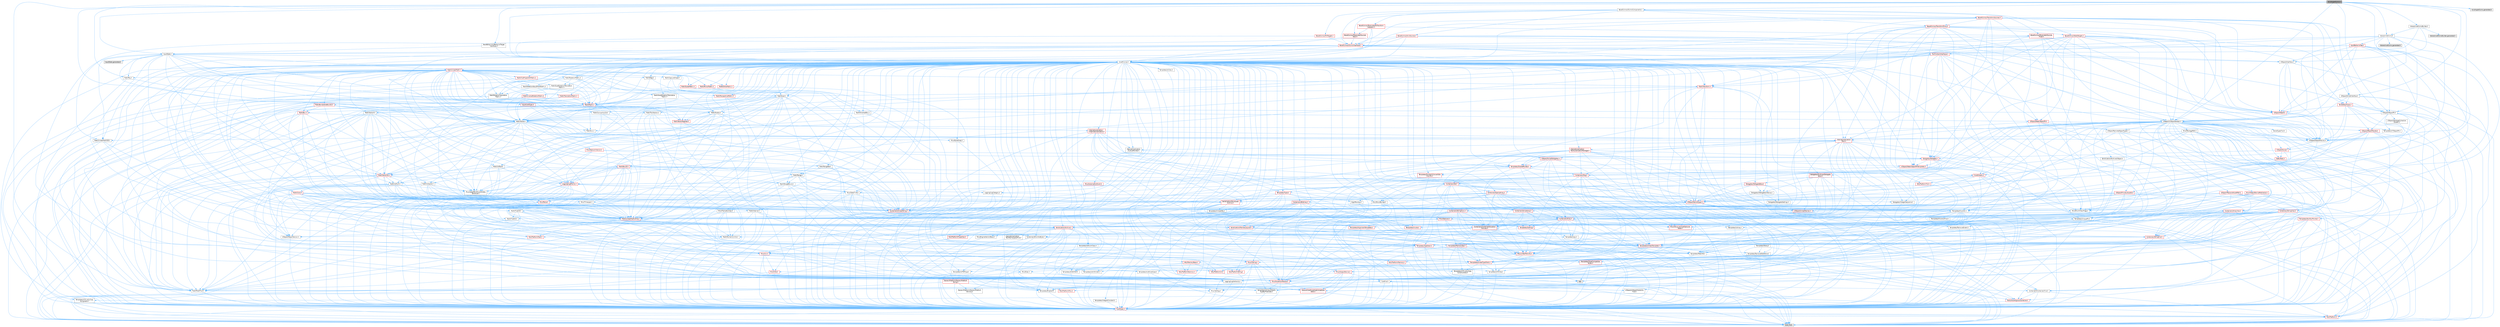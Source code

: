 digraph "AxisAngleGizmo.h"
{
 // INTERACTIVE_SVG=YES
 // LATEX_PDF_SIZE
  bgcolor="transparent";
  edge [fontname=Helvetica,fontsize=10,labelfontname=Helvetica,labelfontsize=10];
  node [fontname=Helvetica,fontsize=10,shape=box,height=0.2,width=0.4];
  Node1 [id="Node000001",label="AxisAngleGizmo.h",height=0.2,width=0.4,color="gray40", fillcolor="grey60", style="filled", fontcolor="black",tooltip=" "];
  Node1 -> Node2 [id="edge1_Node000001_Node000002",color="steelblue1",style="solid",tooltip=" "];
  Node2 [id="Node000002",label="BaseBehaviors/BehaviorTarget\lInterfaces.h",height=0.2,width=0.4,color="grey40", fillcolor="white", style="filled",URL="$d0/d82/BehaviorTargetInterfaces_8h.html",tooltip=" "];
  Node2 -> Node3 [id="edge2_Node000002_Node000003",color="steelblue1",style="solid",tooltip=" "];
  Node3 [id="Node000003",label="CoreMinimal.h",height=0.2,width=0.4,color="grey40", fillcolor="white", style="filled",URL="$d7/d67/CoreMinimal_8h.html",tooltip=" "];
  Node3 -> Node4 [id="edge3_Node000003_Node000004",color="steelblue1",style="solid",tooltip=" "];
  Node4 [id="Node000004",label="CoreTypes.h",height=0.2,width=0.4,color="red", fillcolor="#FFF0F0", style="filled",URL="$dc/dec/CoreTypes_8h.html",tooltip=" "];
  Node4 -> Node5 [id="edge4_Node000004_Node000005",color="steelblue1",style="solid",tooltip=" "];
  Node5 [id="Node000005",label="HAL/Platform.h",height=0.2,width=0.4,color="red", fillcolor="#FFF0F0", style="filled",URL="$d9/dd0/Platform_8h.html",tooltip=" "];
  Node5 -> Node8 [id="edge5_Node000005_Node000008",color="steelblue1",style="solid",tooltip=" "];
  Node8 [id="Node000008",label="type_traits",height=0.2,width=0.4,color="grey60", fillcolor="#E0E0E0", style="filled",tooltip=" "];
  Node3 -> Node18 [id="edge6_Node000003_Node000018",color="steelblue1",style="solid",tooltip=" "];
  Node18 [id="Node000018",label="CoreFwd.h",height=0.2,width=0.4,color="grey40", fillcolor="white", style="filled",URL="$d1/d1e/CoreFwd_8h.html",tooltip=" "];
  Node18 -> Node4 [id="edge7_Node000018_Node000004",color="steelblue1",style="solid",tooltip=" "];
  Node18 -> Node19 [id="edge8_Node000018_Node000019",color="steelblue1",style="solid",tooltip=" "];
  Node19 [id="Node000019",label="Containers/ContainersFwd.h",height=0.2,width=0.4,color="grey40", fillcolor="white", style="filled",URL="$d4/d0a/ContainersFwd_8h.html",tooltip=" "];
  Node19 -> Node5 [id="edge9_Node000019_Node000005",color="steelblue1",style="solid",tooltip=" "];
  Node19 -> Node4 [id="edge10_Node000019_Node000004",color="steelblue1",style="solid",tooltip=" "];
  Node19 -> Node20 [id="edge11_Node000019_Node000020",color="steelblue1",style="solid",tooltip=" "];
  Node20 [id="Node000020",label="Traits/IsContiguousContainer.h",height=0.2,width=0.4,color="red", fillcolor="#FFF0F0", style="filled",URL="$d5/d3c/IsContiguousContainer_8h.html",tooltip=" "];
  Node20 -> Node4 [id="edge12_Node000020_Node000004",color="steelblue1",style="solid",tooltip=" "];
  Node18 -> Node23 [id="edge13_Node000018_Node000023",color="steelblue1",style="solid",tooltip=" "];
  Node23 [id="Node000023",label="Math/MathFwd.h",height=0.2,width=0.4,color="grey40", fillcolor="white", style="filled",URL="$d2/d10/MathFwd_8h.html",tooltip=" "];
  Node23 -> Node5 [id="edge14_Node000023_Node000005",color="steelblue1",style="solid",tooltip=" "];
  Node18 -> Node24 [id="edge15_Node000018_Node000024",color="steelblue1",style="solid",tooltip=" "];
  Node24 [id="Node000024",label="UObject/UObjectHierarchy\lFwd.h",height=0.2,width=0.4,color="grey40", fillcolor="white", style="filled",URL="$d3/d13/UObjectHierarchyFwd_8h.html",tooltip=" "];
  Node3 -> Node24 [id="edge16_Node000003_Node000024",color="steelblue1",style="solid",tooltip=" "];
  Node3 -> Node19 [id="edge17_Node000003_Node000019",color="steelblue1",style="solid",tooltip=" "];
  Node3 -> Node25 [id="edge18_Node000003_Node000025",color="steelblue1",style="solid",tooltip=" "];
  Node25 [id="Node000025",label="Misc/VarArgs.h",height=0.2,width=0.4,color="grey40", fillcolor="white", style="filled",URL="$d5/d6f/VarArgs_8h.html",tooltip=" "];
  Node25 -> Node4 [id="edge19_Node000025_Node000004",color="steelblue1",style="solid",tooltip=" "];
  Node3 -> Node26 [id="edge20_Node000003_Node000026",color="steelblue1",style="solid",tooltip=" "];
  Node26 [id="Node000026",label="Logging/LogVerbosity.h",height=0.2,width=0.4,color="grey40", fillcolor="white", style="filled",URL="$d2/d8f/LogVerbosity_8h.html",tooltip=" "];
  Node26 -> Node4 [id="edge21_Node000026_Node000004",color="steelblue1",style="solid",tooltip=" "];
  Node3 -> Node27 [id="edge22_Node000003_Node000027",color="steelblue1",style="solid",tooltip=" "];
  Node27 [id="Node000027",label="Misc/OutputDevice.h",height=0.2,width=0.4,color="red", fillcolor="#FFF0F0", style="filled",URL="$d7/d32/OutputDevice_8h.html",tooltip=" "];
  Node27 -> Node18 [id="edge23_Node000027_Node000018",color="steelblue1",style="solid",tooltip=" "];
  Node27 -> Node4 [id="edge24_Node000027_Node000004",color="steelblue1",style="solid",tooltip=" "];
  Node27 -> Node26 [id="edge25_Node000027_Node000026",color="steelblue1",style="solid",tooltip=" "];
  Node27 -> Node25 [id="edge26_Node000027_Node000025",color="steelblue1",style="solid",tooltip=" "];
  Node27 -> Node28 [id="edge27_Node000027_Node000028",color="steelblue1",style="solid",tooltip=" "];
  Node28 [id="Node000028",label="Templates/IsArrayOrRefOf\lTypeByPredicate.h",height=0.2,width=0.4,color="grey40", fillcolor="white", style="filled",URL="$d6/da1/IsArrayOrRefOfTypeByPredicate_8h.html",tooltip=" "];
  Node28 -> Node4 [id="edge28_Node000028_Node000004",color="steelblue1",style="solid",tooltip=" "];
  Node27 -> Node31 [id="edge29_Node000027_Node000031",color="steelblue1",style="solid",tooltip=" "];
  Node31 [id="Node000031",label="Traits/IsCharEncodingCompatible\lWith.h",height=0.2,width=0.4,color="red", fillcolor="#FFF0F0", style="filled",URL="$df/dd1/IsCharEncodingCompatibleWith_8h.html",tooltip=" "];
  Node31 -> Node8 [id="edge30_Node000031_Node000008",color="steelblue1",style="solid",tooltip=" "];
  Node3 -> Node33 [id="edge31_Node000003_Node000033",color="steelblue1",style="solid",tooltip=" "];
  Node33 [id="Node000033",label="HAL/PlatformCrt.h",height=0.2,width=0.4,color="red", fillcolor="#FFF0F0", style="filled",URL="$d8/d75/PlatformCrt_8h.html",tooltip=" "];
  Node33 -> Node34 [id="edge32_Node000033_Node000034",color="steelblue1",style="solid",tooltip=" "];
  Node34 [id="Node000034",label="new",height=0.2,width=0.4,color="grey60", fillcolor="#E0E0E0", style="filled",tooltip=" "];
  Node3 -> Node43 [id="edge33_Node000003_Node000043",color="steelblue1",style="solid",tooltip=" "];
  Node43 [id="Node000043",label="HAL/PlatformMisc.h",height=0.2,width=0.4,color="red", fillcolor="#FFF0F0", style="filled",URL="$d0/df5/PlatformMisc_8h.html",tooltip=" "];
  Node43 -> Node4 [id="edge34_Node000043_Node000004",color="steelblue1",style="solid",tooltip=" "];
  Node3 -> Node62 [id="edge35_Node000003_Node000062",color="steelblue1",style="solid",tooltip=" "];
  Node62 [id="Node000062",label="Misc/AssertionMacros.h",height=0.2,width=0.4,color="red", fillcolor="#FFF0F0", style="filled",URL="$d0/dfa/AssertionMacros_8h.html",tooltip=" "];
  Node62 -> Node4 [id="edge36_Node000062_Node000004",color="steelblue1",style="solid",tooltip=" "];
  Node62 -> Node5 [id="edge37_Node000062_Node000005",color="steelblue1",style="solid",tooltip=" "];
  Node62 -> Node43 [id="edge38_Node000062_Node000043",color="steelblue1",style="solid",tooltip=" "];
  Node62 -> Node63 [id="edge39_Node000062_Node000063",color="steelblue1",style="solid",tooltip=" "];
  Node63 [id="Node000063",label="Templates/EnableIf.h",height=0.2,width=0.4,color="grey40", fillcolor="white", style="filled",URL="$d7/d60/EnableIf_8h.html",tooltip=" "];
  Node63 -> Node4 [id="edge40_Node000063_Node000004",color="steelblue1",style="solid",tooltip=" "];
  Node62 -> Node28 [id="edge41_Node000062_Node000028",color="steelblue1",style="solid",tooltip=" "];
  Node62 -> Node31 [id="edge42_Node000062_Node000031",color="steelblue1",style="solid",tooltip=" "];
  Node62 -> Node25 [id="edge43_Node000062_Node000025",color="steelblue1",style="solid",tooltip=" "];
  Node3 -> Node71 [id="edge44_Node000003_Node000071",color="steelblue1",style="solid",tooltip=" "];
  Node71 [id="Node000071",label="Templates/IsPointer.h",height=0.2,width=0.4,color="grey40", fillcolor="white", style="filled",URL="$d7/d05/IsPointer_8h.html",tooltip=" "];
  Node71 -> Node4 [id="edge45_Node000071_Node000004",color="steelblue1",style="solid",tooltip=" "];
  Node3 -> Node72 [id="edge46_Node000003_Node000072",color="steelblue1",style="solid",tooltip=" "];
  Node72 [id="Node000072",label="HAL/PlatformMemory.h",height=0.2,width=0.4,color="red", fillcolor="#FFF0F0", style="filled",URL="$de/d68/PlatformMemory_8h.html",tooltip=" "];
  Node72 -> Node4 [id="edge47_Node000072_Node000004",color="steelblue1",style="solid",tooltip=" "];
  Node3 -> Node55 [id="edge48_Node000003_Node000055",color="steelblue1",style="solid",tooltip=" "];
  Node55 [id="Node000055",label="HAL/PlatformAtomics.h",height=0.2,width=0.4,color="red", fillcolor="#FFF0F0", style="filled",URL="$d3/d36/PlatformAtomics_8h.html",tooltip=" "];
  Node55 -> Node4 [id="edge49_Node000055_Node000004",color="steelblue1",style="solid",tooltip=" "];
  Node3 -> Node77 [id="edge50_Node000003_Node000077",color="steelblue1",style="solid",tooltip=" "];
  Node77 [id="Node000077",label="Misc/Exec.h",height=0.2,width=0.4,color="grey40", fillcolor="white", style="filled",URL="$de/ddb/Exec_8h.html",tooltip=" "];
  Node77 -> Node4 [id="edge51_Node000077_Node000004",color="steelblue1",style="solid",tooltip=" "];
  Node77 -> Node62 [id="edge52_Node000077_Node000062",color="steelblue1",style="solid",tooltip=" "];
  Node3 -> Node78 [id="edge53_Node000003_Node000078",color="steelblue1",style="solid",tooltip=" "];
  Node78 [id="Node000078",label="HAL/MemoryBase.h",height=0.2,width=0.4,color="red", fillcolor="#FFF0F0", style="filled",URL="$d6/d9f/MemoryBase_8h.html",tooltip=" "];
  Node78 -> Node4 [id="edge54_Node000078_Node000004",color="steelblue1",style="solid",tooltip=" "];
  Node78 -> Node55 [id="edge55_Node000078_Node000055",color="steelblue1",style="solid",tooltip=" "];
  Node78 -> Node33 [id="edge56_Node000078_Node000033",color="steelblue1",style="solid",tooltip=" "];
  Node78 -> Node77 [id="edge57_Node000078_Node000077",color="steelblue1",style="solid",tooltip=" "];
  Node78 -> Node27 [id="edge58_Node000078_Node000027",color="steelblue1",style="solid",tooltip=" "];
  Node3 -> Node88 [id="edge59_Node000003_Node000088",color="steelblue1",style="solid",tooltip=" "];
  Node88 [id="Node000088",label="HAL/UnrealMemory.h",height=0.2,width=0.4,color="red", fillcolor="#FFF0F0", style="filled",URL="$d9/d96/UnrealMemory_8h.html",tooltip=" "];
  Node88 -> Node4 [id="edge60_Node000088_Node000004",color="steelblue1",style="solid",tooltip=" "];
  Node88 -> Node78 [id="edge61_Node000088_Node000078",color="steelblue1",style="solid",tooltip=" "];
  Node88 -> Node72 [id="edge62_Node000088_Node000072",color="steelblue1",style="solid",tooltip=" "];
  Node88 -> Node71 [id="edge63_Node000088_Node000071",color="steelblue1",style="solid",tooltip=" "];
  Node3 -> Node90 [id="edge64_Node000003_Node000090",color="steelblue1",style="solid",tooltip=" "];
  Node90 [id="Node000090",label="Templates/IsArithmetic.h",height=0.2,width=0.4,color="grey40", fillcolor="white", style="filled",URL="$d2/d5d/IsArithmetic_8h.html",tooltip=" "];
  Node90 -> Node4 [id="edge65_Node000090_Node000004",color="steelblue1",style="solid",tooltip=" "];
  Node3 -> Node84 [id="edge66_Node000003_Node000084",color="steelblue1",style="solid",tooltip=" "];
  Node84 [id="Node000084",label="Templates/AndOrNot.h",height=0.2,width=0.4,color="grey40", fillcolor="white", style="filled",URL="$db/d0a/AndOrNot_8h.html",tooltip=" "];
  Node84 -> Node4 [id="edge67_Node000084_Node000004",color="steelblue1",style="solid",tooltip=" "];
  Node3 -> Node91 [id="edge68_Node000003_Node000091",color="steelblue1",style="solid",tooltip=" "];
  Node91 [id="Node000091",label="Templates/IsPODType.h",height=0.2,width=0.4,color="grey40", fillcolor="white", style="filled",URL="$d7/db1/IsPODType_8h.html",tooltip=" "];
  Node91 -> Node4 [id="edge69_Node000091_Node000004",color="steelblue1",style="solid",tooltip=" "];
  Node3 -> Node92 [id="edge70_Node000003_Node000092",color="steelblue1",style="solid",tooltip=" "];
  Node92 [id="Node000092",label="Templates/IsUECoreType.h",height=0.2,width=0.4,color="grey40", fillcolor="white", style="filled",URL="$d1/db8/IsUECoreType_8h.html",tooltip=" "];
  Node92 -> Node4 [id="edge71_Node000092_Node000004",color="steelblue1",style="solid",tooltip=" "];
  Node92 -> Node8 [id="edge72_Node000092_Node000008",color="steelblue1",style="solid",tooltip=" "];
  Node3 -> Node85 [id="edge73_Node000003_Node000085",color="steelblue1",style="solid",tooltip=" "];
  Node85 [id="Node000085",label="Templates/IsTriviallyCopy\lConstructible.h",height=0.2,width=0.4,color="grey40", fillcolor="white", style="filled",URL="$d3/d78/IsTriviallyCopyConstructible_8h.html",tooltip=" "];
  Node85 -> Node4 [id="edge74_Node000085_Node000004",color="steelblue1",style="solid",tooltip=" "];
  Node85 -> Node8 [id="edge75_Node000085_Node000008",color="steelblue1",style="solid",tooltip=" "];
  Node3 -> Node93 [id="edge76_Node000003_Node000093",color="steelblue1",style="solid",tooltip=" "];
  Node93 [id="Node000093",label="Templates/UnrealTypeTraits.h",height=0.2,width=0.4,color="red", fillcolor="#FFF0F0", style="filled",URL="$d2/d2d/UnrealTypeTraits_8h.html",tooltip=" "];
  Node93 -> Node4 [id="edge77_Node000093_Node000004",color="steelblue1",style="solid",tooltip=" "];
  Node93 -> Node71 [id="edge78_Node000093_Node000071",color="steelblue1",style="solid",tooltip=" "];
  Node93 -> Node62 [id="edge79_Node000093_Node000062",color="steelblue1",style="solid",tooltip=" "];
  Node93 -> Node84 [id="edge80_Node000093_Node000084",color="steelblue1",style="solid",tooltip=" "];
  Node93 -> Node63 [id="edge81_Node000093_Node000063",color="steelblue1",style="solid",tooltip=" "];
  Node93 -> Node90 [id="edge82_Node000093_Node000090",color="steelblue1",style="solid",tooltip=" "];
  Node93 -> Node91 [id="edge83_Node000093_Node000091",color="steelblue1",style="solid",tooltip=" "];
  Node93 -> Node92 [id="edge84_Node000093_Node000092",color="steelblue1",style="solid",tooltip=" "];
  Node93 -> Node85 [id="edge85_Node000093_Node000085",color="steelblue1",style="solid",tooltip=" "];
  Node3 -> Node63 [id="edge86_Node000003_Node000063",color="steelblue1",style="solid",tooltip=" "];
  Node3 -> Node95 [id="edge87_Node000003_Node000095",color="steelblue1",style="solid",tooltip=" "];
  Node95 [id="Node000095",label="Templates/RemoveReference.h",height=0.2,width=0.4,color="grey40", fillcolor="white", style="filled",URL="$da/dbe/RemoveReference_8h.html",tooltip=" "];
  Node95 -> Node4 [id="edge88_Node000095_Node000004",color="steelblue1",style="solid",tooltip=" "];
  Node3 -> Node96 [id="edge89_Node000003_Node000096",color="steelblue1",style="solid",tooltip=" "];
  Node96 [id="Node000096",label="Templates/IntegralConstant.h",height=0.2,width=0.4,color="grey40", fillcolor="white", style="filled",URL="$db/d1b/IntegralConstant_8h.html",tooltip=" "];
  Node96 -> Node4 [id="edge90_Node000096_Node000004",color="steelblue1",style="solid",tooltip=" "];
  Node3 -> Node97 [id="edge91_Node000003_Node000097",color="steelblue1",style="solid",tooltip=" "];
  Node97 [id="Node000097",label="Templates/IsClass.h",height=0.2,width=0.4,color="grey40", fillcolor="white", style="filled",URL="$db/dcb/IsClass_8h.html",tooltip=" "];
  Node97 -> Node4 [id="edge92_Node000097_Node000004",color="steelblue1",style="solid",tooltip=" "];
  Node3 -> Node98 [id="edge93_Node000003_Node000098",color="steelblue1",style="solid",tooltip=" "];
  Node98 [id="Node000098",label="Templates/TypeCompatible\lBytes.h",height=0.2,width=0.4,color="red", fillcolor="#FFF0F0", style="filled",URL="$df/d0a/TypeCompatibleBytes_8h.html",tooltip=" "];
  Node98 -> Node4 [id="edge94_Node000098_Node000004",color="steelblue1",style="solid",tooltip=" "];
  Node98 -> Node34 [id="edge95_Node000098_Node000034",color="steelblue1",style="solid",tooltip=" "];
  Node98 -> Node8 [id="edge96_Node000098_Node000008",color="steelblue1",style="solid",tooltip=" "];
  Node3 -> Node20 [id="edge97_Node000003_Node000020",color="steelblue1",style="solid",tooltip=" "];
  Node3 -> Node99 [id="edge98_Node000003_Node000099",color="steelblue1",style="solid",tooltip=" "];
  Node99 [id="Node000099",label="Templates/UnrealTemplate.h",height=0.2,width=0.4,color="red", fillcolor="#FFF0F0", style="filled",URL="$d4/d24/UnrealTemplate_8h.html",tooltip=" "];
  Node99 -> Node4 [id="edge99_Node000099_Node000004",color="steelblue1",style="solid",tooltip=" "];
  Node99 -> Node71 [id="edge100_Node000099_Node000071",color="steelblue1",style="solid",tooltip=" "];
  Node99 -> Node88 [id="edge101_Node000099_Node000088",color="steelblue1",style="solid",tooltip=" "];
  Node99 -> Node93 [id="edge102_Node000099_Node000093",color="steelblue1",style="solid",tooltip=" "];
  Node99 -> Node95 [id="edge103_Node000099_Node000095",color="steelblue1",style="solid",tooltip=" "];
  Node99 -> Node65 [id="edge104_Node000099_Node000065",color="steelblue1",style="solid",tooltip=" "];
  Node65 [id="Node000065",label="Templates/Requires.h",height=0.2,width=0.4,color="grey40", fillcolor="white", style="filled",URL="$dc/d96/Requires_8h.html",tooltip=" "];
  Node65 -> Node63 [id="edge105_Node000065_Node000063",color="steelblue1",style="solid",tooltip=" "];
  Node65 -> Node8 [id="edge106_Node000065_Node000008",color="steelblue1",style="solid",tooltip=" "];
  Node99 -> Node98 [id="edge107_Node000099_Node000098",color="steelblue1",style="solid",tooltip=" "];
  Node99 -> Node20 [id="edge108_Node000099_Node000020",color="steelblue1",style="solid",tooltip=" "];
  Node99 -> Node8 [id="edge109_Node000099_Node000008",color="steelblue1",style="solid",tooltip=" "];
  Node3 -> Node48 [id="edge110_Node000003_Node000048",color="steelblue1",style="solid",tooltip=" "];
  Node48 [id="Node000048",label="Math/NumericLimits.h",height=0.2,width=0.4,color="grey40", fillcolor="white", style="filled",URL="$df/d1b/NumericLimits_8h.html",tooltip=" "];
  Node48 -> Node4 [id="edge111_Node000048_Node000004",color="steelblue1",style="solid",tooltip=" "];
  Node3 -> Node103 [id="edge112_Node000003_Node000103",color="steelblue1",style="solid",tooltip=" "];
  Node103 [id="Node000103",label="HAL/PlatformMath.h",height=0.2,width=0.4,color="red", fillcolor="#FFF0F0", style="filled",URL="$dc/d53/PlatformMath_8h.html",tooltip=" "];
  Node103 -> Node4 [id="edge113_Node000103_Node000004",color="steelblue1",style="solid",tooltip=" "];
  Node3 -> Node86 [id="edge114_Node000003_Node000086",color="steelblue1",style="solid",tooltip=" "];
  Node86 [id="Node000086",label="Templates/IsTriviallyCopy\lAssignable.h",height=0.2,width=0.4,color="grey40", fillcolor="white", style="filled",URL="$d2/df2/IsTriviallyCopyAssignable_8h.html",tooltip=" "];
  Node86 -> Node4 [id="edge115_Node000086_Node000004",color="steelblue1",style="solid",tooltip=" "];
  Node86 -> Node8 [id="edge116_Node000086_Node000008",color="steelblue1",style="solid",tooltip=" "];
  Node3 -> Node111 [id="edge117_Node000003_Node000111",color="steelblue1",style="solid",tooltip=" "];
  Node111 [id="Node000111",label="Templates/MemoryOps.h",height=0.2,width=0.4,color="red", fillcolor="#FFF0F0", style="filled",URL="$db/dea/MemoryOps_8h.html",tooltip=" "];
  Node111 -> Node4 [id="edge118_Node000111_Node000004",color="steelblue1",style="solid",tooltip=" "];
  Node111 -> Node88 [id="edge119_Node000111_Node000088",color="steelblue1",style="solid",tooltip=" "];
  Node111 -> Node86 [id="edge120_Node000111_Node000086",color="steelblue1",style="solid",tooltip=" "];
  Node111 -> Node85 [id="edge121_Node000111_Node000085",color="steelblue1",style="solid",tooltip=" "];
  Node111 -> Node65 [id="edge122_Node000111_Node000065",color="steelblue1",style="solid",tooltip=" "];
  Node111 -> Node93 [id="edge123_Node000111_Node000093",color="steelblue1",style="solid",tooltip=" "];
  Node111 -> Node34 [id="edge124_Node000111_Node000034",color="steelblue1",style="solid",tooltip=" "];
  Node111 -> Node8 [id="edge125_Node000111_Node000008",color="steelblue1",style="solid",tooltip=" "];
  Node3 -> Node112 [id="edge126_Node000003_Node000112",color="steelblue1",style="solid",tooltip=" "];
  Node112 [id="Node000112",label="Containers/ContainerAllocation\lPolicies.h",height=0.2,width=0.4,color="red", fillcolor="#FFF0F0", style="filled",URL="$d7/dff/ContainerAllocationPolicies_8h.html",tooltip=" "];
  Node112 -> Node4 [id="edge127_Node000112_Node000004",color="steelblue1",style="solid",tooltip=" "];
  Node112 -> Node112 [id="edge128_Node000112_Node000112",color="steelblue1",style="solid",tooltip=" "];
  Node112 -> Node103 [id="edge129_Node000112_Node000103",color="steelblue1",style="solid",tooltip=" "];
  Node112 -> Node88 [id="edge130_Node000112_Node000088",color="steelblue1",style="solid",tooltip=" "];
  Node112 -> Node48 [id="edge131_Node000112_Node000048",color="steelblue1",style="solid",tooltip=" "];
  Node112 -> Node62 [id="edge132_Node000112_Node000062",color="steelblue1",style="solid",tooltip=" "];
  Node112 -> Node111 [id="edge133_Node000112_Node000111",color="steelblue1",style="solid",tooltip=" "];
  Node112 -> Node98 [id="edge134_Node000112_Node000098",color="steelblue1",style="solid",tooltip=" "];
  Node112 -> Node8 [id="edge135_Node000112_Node000008",color="steelblue1",style="solid",tooltip=" "];
  Node3 -> Node115 [id="edge136_Node000003_Node000115",color="steelblue1",style="solid",tooltip=" "];
  Node115 [id="Node000115",label="Templates/IsEnumClass.h",height=0.2,width=0.4,color="grey40", fillcolor="white", style="filled",URL="$d7/d15/IsEnumClass_8h.html",tooltip=" "];
  Node115 -> Node4 [id="edge137_Node000115_Node000004",color="steelblue1",style="solid",tooltip=" "];
  Node115 -> Node84 [id="edge138_Node000115_Node000084",color="steelblue1",style="solid",tooltip=" "];
  Node3 -> Node116 [id="edge139_Node000003_Node000116",color="steelblue1",style="solid",tooltip=" "];
  Node116 [id="Node000116",label="HAL/PlatformProperties.h",height=0.2,width=0.4,color="red", fillcolor="#FFF0F0", style="filled",URL="$d9/db0/PlatformProperties_8h.html",tooltip=" "];
  Node116 -> Node4 [id="edge140_Node000116_Node000004",color="steelblue1",style="solid",tooltip=" "];
  Node3 -> Node119 [id="edge141_Node000003_Node000119",color="steelblue1",style="solid",tooltip=" "];
  Node119 [id="Node000119",label="Misc/EngineVersionBase.h",height=0.2,width=0.4,color="grey40", fillcolor="white", style="filled",URL="$d5/d2b/EngineVersionBase_8h.html",tooltip=" "];
  Node119 -> Node4 [id="edge142_Node000119_Node000004",color="steelblue1",style="solid",tooltip=" "];
  Node3 -> Node120 [id="edge143_Node000003_Node000120",color="steelblue1",style="solid",tooltip=" "];
  Node120 [id="Node000120",label="Internationalization\l/TextNamespaceFwd.h",height=0.2,width=0.4,color="grey40", fillcolor="white", style="filled",URL="$d8/d97/TextNamespaceFwd_8h.html",tooltip=" "];
  Node120 -> Node4 [id="edge144_Node000120_Node000004",color="steelblue1",style="solid",tooltip=" "];
  Node3 -> Node121 [id="edge145_Node000003_Node000121",color="steelblue1",style="solid",tooltip=" "];
  Node121 [id="Node000121",label="Serialization/Archive.h",height=0.2,width=0.4,color="red", fillcolor="#FFF0F0", style="filled",URL="$d7/d3b/Archive_8h.html",tooltip=" "];
  Node121 -> Node18 [id="edge146_Node000121_Node000018",color="steelblue1",style="solid",tooltip=" "];
  Node121 -> Node4 [id="edge147_Node000121_Node000004",color="steelblue1",style="solid",tooltip=" "];
  Node121 -> Node116 [id="edge148_Node000121_Node000116",color="steelblue1",style="solid",tooltip=" "];
  Node121 -> Node120 [id="edge149_Node000121_Node000120",color="steelblue1",style="solid",tooltip=" "];
  Node121 -> Node23 [id="edge150_Node000121_Node000023",color="steelblue1",style="solid",tooltip=" "];
  Node121 -> Node62 [id="edge151_Node000121_Node000062",color="steelblue1",style="solid",tooltip=" "];
  Node121 -> Node119 [id="edge152_Node000121_Node000119",color="steelblue1",style="solid",tooltip=" "];
  Node121 -> Node25 [id="edge153_Node000121_Node000025",color="steelblue1",style="solid",tooltip=" "];
  Node121 -> Node63 [id="edge154_Node000121_Node000063",color="steelblue1",style="solid",tooltip=" "];
  Node121 -> Node28 [id="edge155_Node000121_Node000028",color="steelblue1",style="solid",tooltip=" "];
  Node121 -> Node115 [id="edge156_Node000121_Node000115",color="steelblue1",style="solid",tooltip=" "];
  Node121 -> Node99 [id="edge157_Node000121_Node000099",color="steelblue1",style="solid",tooltip=" "];
  Node121 -> Node31 [id="edge158_Node000121_Node000031",color="steelblue1",style="solid",tooltip=" "];
  Node121 -> Node124 [id="edge159_Node000121_Node000124",color="steelblue1",style="solid",tooltip=" "];
  Node124 [id="Node000124",label="UObject/ObjectVersion.h",height=0.2,width=0.4,color="grey40", fillcolor="white", style="filled",URL="$da/d63/ObjectVersion_8h.html",tooltip=" "];
  Node124 -> Node4 [id="edge160_Node000124_Node000004",color="steelblue1",style="solid",tooltip=" "];
  Node3 -> Node125 [id="edge161_Node000003_Node000125",color="steelblue1",style="solid",tooltip=" "];
  Node125 [id="Node000125",label="Templates/Less.h",height=0.2,width=0.4,color="grey40", fillcolor="white", style="filled",URL="$de/dc8/Less_8h.html",tooltip=" "];
  Node125 -> Node4 [id="edge162_Node000125_Node000004",color="steelblue1",style="solid",tooltip=" "];
  Node125 -> Node99 [id="edge163_Node000125_Node000099",color="steelblue1",style="solid",tooltip=" "];
  Node3 -> Node126 [id="edge164_Node000003_Node000126",color="steelblue1",style="solid",tooltip=" "];
  Node126 [id="Node000126",label="Templates/Sorting.h",height=0.2,width=0.4,color="red", fillcolor="#FFF0F0", style="filled",URL="$d3/d9e/Sorting_8h.html",tooltip=" "];
  Node126 -> Node4 [id="edge165_Node000126_Node000004",color="steelblue1",style="solid",tooltip=" "];
  Node126 -> Node103 [id="edge166_Node000126_Node000103",color="steelblue1",style="solid",tooltip=" "];
  Node126 -> Node125 [id="edge167_Node000126_Node000125",color="steelblue1",style="solid",tooltip=" "];
  Node3 -> Node137 [id="edge168_Node000003_Node000137",color="steelblue1",style="solid",tooltip=" "];
  Node137 [id="Node000137",label="Misc/Char.h",height=0.2,width=0.4,color="red", fillcolor="#FFF0F0", style="filled",URL="$d0/d58/Char_8h.html",tooltip=" "];
  Node137 -> Node4 [id="edge169_Node000137_Node000004",color="steelblue1",style="solid",tooltip=" "];
  Node137 -> Node8 [id="edge170_Node000137_Node000008",color="steelblue1",style="solid",tooltip=" "];
  Node3 -> Node140 [id="edge171_Node000003_Node000140",color="steelblue1",style="solid",tooltip=" "];
  Node140 [id="Node000140",label="GenericPlatform/GenericPlatform\lStricmp.h",height=0.2,width=0.4,color="grey40", fillcolor="white", style="filled",URL="$d2/d86/GenericPlatformStricmp_8h.html",tooltip=" "];
  Node140 -> Node4 [id="edge172_Node000140_Node000004",color="steelblue1",style="solid",tooltip=" "];
  Node3 -> Node141 [id="edge173_Node000003_Node000141",color="steelblue1",style="solid",tooltip=" "];
  Node141 [id="Node000141",label="GenericPlatform/GenericPlatform\lString.h",height=0.2,width=0.4,color="red", fillcolor="#FFF0F0", style="filled",URL="$dd/d20/GenericPlatformString_8h.html",tooltip=" "];
  Node141 -> Node4 [id="edge174_Node000141_Node000004",color="steelblue1",style="solid",tooltip=" "];
  Node141 -> Node140 [id="edge175_Node000141_Node000140",color="steelblue1",style="solid",tooltip=" "];
  Node141 -> Node63 [id="edge176_Node000141_Node000063",color="steelblue1",style="solid",tooltip=" "];
  Node141 -> Node31 [id="edge177_Node000141_Node000031",color="steelblue1",style="solid",tooltip=" "];
  Node141 -> Node8 [id="edge178_Node000141_Node000008",color="steelblue1",style="solid",tooltip=" "];
  Node3 -> Node74 [id="edge179_Node000003_Node000074",color="steelblue1",style="solid",tooltip=" "];
  Node74 [id="Node000074",label="HAL/PlatformString.h",height=0.2,width=0.4,color="red", fillcolor="#FFF0F0", style="filled",URL="$db/db5/PlatformString_8h.html",tooltip=" "];
  Node74 -> Node4 [id="edge180_Node000074_Node000004",color="steelblue1",style="solid",tooltip=" "];
  Node3 -> Node144 [id="edge181_Node000003_Node000144",color="steelblue1",style="solid",tooltip=" "];
  Node144 [id="Node000144",label="Misc/CString.h",height=0.2,width=0.4,color="red", fillcolor="#FFF0F0", style="filled",URL="$d2/d49/CString_8h.html",tooltip=" "];
  Node144 -> Node4 [id="edge182_Node000144_Node000004",color="steelblue1",style="solid",tooltip=" "];
  Node144 -> Node33 [id="edge183_Node000144_Node000033",color="steelblue1",style="solid",tooltip=" "];
  Node144 -> Node74 [id="edge184_Node000144_Node000074",color="steelblue1",style="solid",tooltip=" "];
  Node144 -> Node62 [id="edge185_Node000144_Node000062",color="steelblue1",style="solid",tooltip=" "];
  Node144 -> Node137 [id="edge186_Node000144_Node000137",color="steelblue1",style="solid",tooltip=" "];
  Node144 -> Node25 [id="edge187_Node000144_Node000025",color="steelblue1",style="solid",tooltip=" "];
  Node144 -> Node28 [id="edge188_Node000144_Node000028",color="steelblue1",style="solid",tooltip=" "];
  Node144 -> Node31 [id="edge189_Node000144_Node000031",color="steelblue1",style="solid",tooltip=" "];
  Node3 -> Node145 [id="edge190_Node000003_Node000145",color="steelblue1",style="solid",tooltip=" "];
  Node145 [id="Node000145",label="Misc/Crc.h",height=0.2,width=0.4,color="red", fillcolor="#FFF0F0", style="filled",URL="$d4/dd2/Crc_8h.html",tooltip=" "];
  Node145 -> Node4 [id="edge191_Node000145_Node000004",color="steelblue1",style="solid",tooltip=" "];
  Node145 -> Node74 [id="edge192_Node000145_Node000074",color="steelblue1",style="solid",tooltip=" "];
  Node145 -> Node62 [id="edge193_Node000145_Node000062",color="steelblue1",style="solid",tooltip=" "];
  Node145 -> Node144 [id="edge194_Node000145_Node000144",color="steelblue1",style="solid",tooltip=" "];
  Node145 -> Node137 [id="edge195_Node000145_Node000137",color="steelblue1",style="solid",tooltip=" "];
  Node145 -> Node93 [id="edge196_Node000145_Node000093",color="steelblue1",style="solid",tooltip=" "];
  Node3 -> Node136 [id="edge197_Node000003_Node000136",color="steelblue1",style="solid",tooltip=" "];
  Node136 [id="Node000136",label="Math/UnrealMathUtility.h",height=0.2,width=0.4,color="red", fillcolor="#FFF0F0", style="filled",URL="$db/db8/UnrealMathUtility_8h.html",tooltip=" "];
  Node136 -> Node4 [id="edge198_Node000136_Node000004",color="steelblue1",style="solid",tooltip=" "];
  Node136 -> Node62 [id="edge199_Node000136_Node000062",color="steelblue1",style="solid",tooltip=" "];
  Node136 -> Node103 [id="edge200_Node000136_Node000103",color="steelblue1",style="solid",tooltip=" "];
  Node136 -> Node23 [id="edge201_Node000136_Node000023",color="steelblue1",style="solid",tooltip=" "];
  Node136 -> Node65 [id="edge202_Node000136_Node000065",color="steelblue1",style="solid",tooltip=" "];
  Node3 -> Node146 [id="edge203_Node000003_Node000146",color="steelblue1",style="solid",tooltip=" "];
  Node146 [id="Node000146",label="Containers/UnrealString.h",height=0.2,width=0.4,color="red", fillcolor="#FFF0F0", style="filled",URL="$d5/dba/UnrealString_8h.html",tooltip=" "];
  Node3 -> Node150 [id="edge204_Node000003_Node000150",color="steelblue1",style="solid",tooltip=" "];
  Node150 [id="Node000150",label="Containers/Array.h",height=0.2,width=0.4,color="red", fillcolor="#FFF0F0", style="filled",URL="$df/dd0/Array_8h.html",tooltip=" "];
  Node150 -> Node4 [id="edge205_Node000150_Node000004",color="steelblue1",style="solid",tooltip=" "];
  Node150 -> Node62 [id="edge206_Node000150_Node000062",color="steelblue1",style="solid",tooltip=" "];
  Node150 -> Node151 [id="edge207_Node000150_Node000151",color="steelblue1",style="solid",tooltip=" "];
  Node151 [id="Node000151",label="Misc/IntrusiveUnsetOptional\lState.h",height=0.2,width=0.4,color="red", fillcolor="#FFF0F0", style="filled",URL="$d2/d0a/IntrusiveUnsetOptionalState_8h.html",tooltip=" "];
  Node150 -> Node88 [id="edge208_Node000150_Node000088",color="steelblue1",style="solid",tooltip=" "];
  Node150 -> Node93 [id="edge209_Node000150_Node000093",color="steelblue1",style="solid",tooltip=" "];
  Node150 -> Node99 [id="edge210_Node000150_Node000099",color="steelblue1",style="solid",tooltip=" "];
  Node150 -> Node112 [id="edge211_Node000150_Node000112",color="steelblue1",style="solid",tooltip=" "];
  Node150 -> Node121 [id="edge212_Node000150_Node000121",color="steelblue1",style="solid",tooltip=" "];
  Node150 -> Node129 [id="edge213_Node000150_Node000129",color="steelblue1",style="solid",tooltip=" "];
  Node129 [id="Node000129",label="Templates/Invoke.h",height=0.2,width=0.4,color="red", fillcolor="#FFF0F0", style="filled",URL="$d7/deb/Invoke_8h.html",tooltip=" "];
  Node129 -> Node4 [id="edge214_Node000129_Node000004",color="steelblue1",style="solid",tooltip=" "];
  Node129 -> Node99 [id="edge215_Node000129_Node000099",color="steelblue1",style="solid",tooltip=" "];
  Node129 -> Node8 [id="edge216_Node000129_Node000008",color="steelblue1",style="solid",tooltip=" "];
  Node150 -> Node125 [id="edge217_Node000150_Node000125",color="steelblue1",style="solid",tooltip=" "];
  Node150 -> Node65 [id="edge218_Node000150_Node000065",color="steelblue1",style="solid",tooltip=" "];
  Node150 -> Node126 [id="edge219_Node000150_Node000126",color="steelblue1",style="solid",tooltip=" "];
  Node150 -> Node173 [id="edge220_Node000150_Node000173",color="steelblue1",style="solid",tooltip=" "];
  Node173 [id="Node000173",label="Templates/AlignmentTemplates.h",height=0.2,width=0.4,color="red", fillcolor="#FFF0F0", style="filled",URL="$dd/d32/AlignmentTemplates_8h.html",tooltip=" "];
  Node173 -> Node4 [id="edge221_Node000173_Node000004",color="steelblue1",style="solid",tooltip=" "];
  Node173 -> Node71 [id="edge222_Node000173_Node000071",color="steelblue1",style="solid",tooltip=" "];
  Node150 -> Node8 [id="edge223_Node000150_Node000008",color="steelblue1",style="solid",tooltip=" "];
  Node3 -> Node174 [id="edge224_Node000003_Node000174",color="steelblue1",style="solid",tooltip=" "];
  Node174 [id="Node000174",label="Misc/FrameNumber.h",height=0.2,width=0.4,color="grey40", fillcolor="white", style="filled",URL="$dd/dbd/FrameNumber_8h.html",tooltip=" "];
  Node174 -> Node4 [id="edge225_Node000174_Node000004",color="steelblue1",style="solid",tooltip=" "];
  Node174 -> Node48 [id="edge226_Node000174_Node000048",color="steelblue1",style="solid",tooltip=" "];
  Node174 -> Node136 [id="edge227_Node000174_Node000136",color="steelblue1",style="solid",tooltip=" "];
  Node174 -> Node63 [id="edge228_Node000174_Node000063",color="steelblue1",style="solid",tooltip=" "];
  Node174 -> Node93 [id="edge229_Node000174_Node000093",color="steelblue1",style="solid",tooltip=" "];
  Node3 -> Node175 [id="edge230_Node000003_Node000175",color="steelblue1",style="solid",tooltip=" "];
  Node175 [id="Node000175",label="Misc/Timespan.h",height=0.2,width=0.4,color="grey40", fillcolor="white", style="filled",URL="$da/dd9/Timespan_8h.html",tooltip=" "];
  Node175 -> Node4 [id="edge231_Node000175_Node000004",color="steelblue1",style="solid",tooltip=" "];
  Node175 -> Node176 [id="edge232_Node000175_Node000176",color="steelblue1",style="solid",tooltip=" "];
  Node176 [id="Node000176",label="Math/Interval.h",height=0.2,width=0.4,color="grey40", fillcolor="white", style="filled",URL="$d1/d55/Interval_8h.html",tooltip=" "];
  Node176 -> Node4 [id="edge233_Node000176_Node000004",color="steelblue1",style="solid",tooltip=" "];
  Node176 -> Node90 [id="edge234_Node000176_Node000090",color="steelblue1",style="solid",tooltip=" "];
  Node176 -> Node93 [id="edge235_Node000176_Node000093",color="steelblue1",style="solid",tooltip=" "];
  Node176 -> Node48 [id="edge236_Node000176_Node000048",color="steelblue1",style="solid",tooltip=" "];
  Node176 -> Node136 [id="edge237_Node000176_Node000136",color="steelblue1",style="solid",tooltip=" "];
  Node175 -> Node136 [id="edge238_Node000175_Node000136",color="steelblue1",style="solid",tooltip=" "];
  Node175 -> Node62 [id="edge239_Node000175_Node000062",color="steelblue1",style="solid",tooltip=" "];
  Node3 -> Node177 [id="edge240_Node000003_Node000177",color="steelblue1",style="solid",tooltip=" "];
  Node177 [id="Node000177",label="Containers/StringConv.h",height=0.2,width=0.4,color="red", fillcolor="#FFF0F0", style="filled",URL="$d3/ddf/StringConv_8h.html",tooltip=" "];
  Node177 -> Node4 [id="edge241_Node000177_Node000004",color="steelblue1",style="solid",tooltip=" "];
  Node177 -> Node62 [id="edge242_Node000177_Node000062",color="steelblue1",style="solid",tooltip=" "];
  Node177 -> Node112 [id="edge243_Node000177_Node000112",color="steelblue1",style="solid",tooltip=" "];
  Node177 -> Node150 [id="edge244_Node000177_Node000150",color="steelblue1",style="solid",tooltip=" "];
  Node177 -> Node144 [id="edge245_Node000177_Node000144",color="steelblue1",style="solid",tooltip=" "];
  Node177 -> Node178 [id="edge246_Node000177_Node000178",color="steelblue1",style="solid",tooltip=" "];
  Node178 [id="Node000178",label="Templates/IsArray.h",height=0.2,width=0.4,color="grey40", fillcolor="white", style="filled",URL="$d8/d8d/IsArray_8h.html",tooltip=" "];
  Node178 -> Node4 [id="edge247_Node000178_Node000004",color="steelblue1",style="solid",tooltip=" "];
  Node177 -> Node99 [id="edge248_Node000177_Node000099",color="steelblue1",style="solid",tooltip=" "];
  Node177 -> Node93 [id="edge249_Node000177_Node000093",color="steelblue1",style="solid",tooltip=" "];
  Node177 -> Node31 [id="edge250_Node000177_Node000031",color="steelblue1",style="solid",tooltip=" "];
  Node177 -> Node20 [id="edge251_Node000177_Node000020",color="steelblue1",style="solid",tooltip=" "];
  Node177 -> Node8 [id="edge252_Node000177_Node000008",color="steelblue1",style="solid",tooltip=" "];
  Node3 -> Node179 [id="edge253_Node000003_Node000179",color="steelblue1",style="solid",tooltip=" "];
  Node179 [id="Node000179",label="UObject/UnrealNames.h",height=0.2,width=0.4,color="red", fillcolor="#FFF0F0", style="filled",URL="$d8/db1/UnrealNames_8h.html",tooltip=" "];
  Node179 -> Node4 [id="edge254_Node000179_Node000004",color="steelblue1",style="solid",tooltip=" "];
  Node3 -> Node181 [id="edge255_Node000003_Node000181",color="steelblue1",style="solid",tooltip=" "];
  Node181 [id="Node000181",label="UObject/NameTypes.h",height=0.2,width=0.4,color="red", fillcolor="#FFF0F0", style="filled",URL="$d6/d35/NameTypes_8h.html",tooltip=" "];
  Node181 -> Node4 [id="edge256_Node000181_Node000004",color="steelblue1",style="solid",tooltip=" "];
  Node181 -> Node62 [id="edge257_Node000181_Node000062",color="steelblue1",style="solid",tooltip=" "];
  Node181 -> Node88 [id="edge258_Node000181_Node000088",color="steelblue1",style="solid",tooltip=" "];
  Node181 -> Node93 [id="edge259_Node000181_Node000093",color="steelblue1",style="solid",tooltip=" "];
  Node181 -> Node99 [id="edge260_Node000181_Node000099",color="steelblue1",style="solid",tooltip=" "];
  Node181 -> Node146 [id="edge261_Node000181_Node000146",color="steelblue1",style="solid",tooltip=" "];
  Node181 -> Node177 [id="edge262_Node000181_Node000177",color="steelblue1",style="solid",tooltip=" "];
  Node181 -> Node45 [id="edge263_Node000181_Node000045",color="steelblue1",style="solid",tooltip=" "];
  Node45 [id="Node000045",label="Containers/StringFwd.h",height=0.2,width=0.4,color="red", fillcolor="#FFF0F0", style="filled",URL="$df/d37/StringFwd_8h.html",tooltip=" "];
  Node45 -> Node4 [id="edge264_Node000045_Node000004",color="steelblue1",style="solid",tooltip=" "];
  Node45 -> Node20 [id="edge265_Node000045_Node000020",color="steelblue1",style="solid",tooltip=" "];
  Node181 -> Node179 [id="edge266_Node000181_Node000179",color="steelblue1",style="solid",tooltip=" "];
  Node181 -> Node158 [id="edge267_Node000181_Node000158",color="steelblue1",style="solid",tooltip=" "];
  Node158 [id="Node000158",label="Serialization/MemoryLayout.h",height=0.2,width=0.4,color="red", fillcolor="#FFF0F0", style="filled",URL="$d7/d66/MemoryLayout_8h.html",tooltip=" "];
  Node158 -> Node161 [id="edge268_Node000158_Node000161",color="steelblue1",style="solid",tooltip=" "];
  Node161 [id="Node000161",label="Containers/EnumAsByte.h",height=0.2,width=0.4,color="grey40", fillcolor="white", style="filled",URL="$d6/d9a/EnumAsByte_8h.html",tooltip=" "];
  Node161 -> Node4 [id="edge269_Node000161_Node000004",color="steelblue1",style="solid",tooltip=" "];
  Node161 -> Node91 [id="edge270_Node000161_Node000091",color="steelblue1",style="solid",tooltip=" "];
  Node161 -> Node162 [id="edge271_Node000161_Node000162",color="steelblue1",style="solid",tooltip=" "];
  Node162 [id="Node000162",label="Templates/TypeHash.h",height=0.2,width=0.4,color="red", fillcolor="#FFF0F0", style="filled",URL="$d1/d62/TypeHash_8h.html",tooltip=" "];
  Node162 -> Node4 [id="edge272_Node000162_Node000004",color="steelblue1",style="solid",tooltip=" "];
  Node162 -> Node65 [id="edge273_Node000162_Node000065",color="steelblue1",style="solid",tooltip=" "];
  Node162 -> Node145 [id="edge274_Node000162_Node000145",color="steelblue1",style="solid",tooltip=" "];
  Node162 -> Node8 [id="edge275_Node000162_Node000008",color="steelblue1",style="solid",tooltip=" "];
  Node158 -> Node45 [id="edge276_Node000158_Node000045",color="steelblue1",style="solid",tooltip=" "];
  Node158 -> Node88 [id="edge277_Node000158_Node000088",color="steelblue1",style="solid",tooltip=" "];
  Node158 -> Node63 [id="edge278_Node000158_Node000063",color="steelblue1",style="solid",tooltip=" "];
  Node158 -> Node99 [id="edge279_Node000158_Node000099",color="steelblue1",style="solid",tooltip=" "];
  Node181 -> Node151 [id="edge280_Node000181_Node000151",color="steelblue1",style="solid",tooltip=" "];
  Node3 -> Node189 [id="edge281_Node000003_Node000189",color="steelblue1",style="solid",tooltip=" "];
  Node189 [id="Node000189",label="Misc/Parse.h",height=0.2,width=0.4,color="red", fillcolor="#FFF0F0", style="filled",URL="$dc/d71/Parse_8h.html",tooltip=" "];
  Node189 -> Node45 [id="edge282_Node000189_Node000045",color="steelblue1",style="solid",tooltip=" "];
  Node189 -> Node146 [id="edge283_Node000189_Node000146",color="steelblue1",style="solid",tooltip=" "];
  Node189 -> Node4 [id="edge284_Node000189_Node000004",color="steelblue1",style="solid",tooltip=" "];
  Node189 -> Node33 [id="edge285_Node000189_Node000033",color="steelblue1",style="solid",tooltip=" "];
  Node189 -> Node50 [id="edge286_Node000189_Node000050",color="steelblue1",style="solid",tooltip=" "];
  Node50 [id="Node000050",label="Misc/EnumClassFlags.h",height=0.2,width=0.4,color="grey40", fillcolor="white", style="filled",URL="$d8/de7/EnumClassFlags_8h.html",tooltip=" "];
  Node189 -> Node190 [id="edge287_Node000189_Node000190",color="steelblue1",style="solid",tooltip=" "];
  Node190 [id="Node000190",label="Templates/Function.h",height=0.2,width=0.4,color="grey40", fillcolor="white", style="filled",URL="$df/df5/Function_8h.html",tooltip=" "];
  Node190 -> Node4 [id="edge288_Node000190_Node000004",color="steelblue1",style="solid",tooltip=" "];
  Node190 -> Node62 [id="edge289_Node000190_Node000062",color="steelblue1",style="solid",tooltip=" "];
  Node190 -> Node151 [id="edge290_Node000190_Node000151",color="steelblue1",style="solid",tooltip=" "];
  Node190 -> Node88 [id="edge291_Node000190_Node000088",color="steelblue1",style="solid",tooltip=" "];
  Node190 -> Node191 [id="edge292_Node000190_Node000191",color="steelblue1",style="solid",tooltip=" "];
  Node191 [id="Node000191",label="Templates/FunctionFwd.h",height=0.2,width=0.4,color="grey40", fillcolor="white", style="filled",URL="$d6/d54/FunctionFwd_8h.html",tooltip=" "];
  Node190 -> Node93 [id="edge293_Node000190_Node000093",color="steelblue1",style="solid",tooltip=" "];
  Node190 -> Node129 [id="edge294_Node000190_Node000129",color="steelblue1",style="solid",tooltip=" "];
  Node190 -> Node99 [id="edge295_Node000190_Node000099",color="steelblue1",style="solid",tooltip=" "];
  Node190 -> Node65 [id="edge296_Node000190_Node000065",color="steelblue1",style="solid",tooltip=" "];
  Node190 -> Node136 [id="edge297_Node000190_Node000136",color="steelblue1",style="solid",tooltip=" "];
  Node190 -> Node34 [id="edge298_Node000190_Node000034",color="steelblue1",style="solid",tooltip=" "];
  Node190 -> Node8 [id="edge299_Node000190_Node000008",color="steelblue1",style="solid",tooltip=" "];
  Node3 -> Node173 [id="edge300_Node000003_Node000173",color="steelblue1",style="solid",tooltip=" "];
  Node3 -> Node192 [id="edge301_Node000003_Node000192",color="steelblue1",style="solid",tooltip=" "];
  Node192 [id="Node000192",label="Misc/StructBuilder.h",height=0.2,width=0.4,color="grey40", fillcolor="white", style="filled",URL="$d9/db3/StructBuilder_8h.html",tooltip=" "];
  Node192 -> Node4 [id="edge302_Node000192_Node000004",color="steelblue1",style="solid",tooltip=" "];
  Node192 -> Node136 [id="edge303_Node000192_Node000136",color="steelblue1",style="solid",tooltip=" "];
  Node192 -> Node173 [id="edge304_Node000192_Node000173",color="steelblue1",style="solid",tooltip=" "];
  Node3 -> Node105 [id="edge305_Node000003_Node000105",color="steelblue1",style="solid",tooltip=" "];
  Node105 [id="Node000105",label="Templates/Decay.h",height=0.2,width=0.4,color="grey40", fillcolor="white", style="filled",URL="$dd/d0f/Decay_8h.html",tooltip=" "];
  Node105 -> Node4 [id="edge306_Node000105_Node000004",color="steelblue1",style="solid",tooltip=" "];
  Node105 -> Node95 [id="edge307_Node000105_Node000095",color="steelblue1",style="solid",tooltip=" "];
  Node105 -> Node8 [id="edge308_Node000105_Node000008",color="steelblue1",style="solid",tooltip=" "];
  Node3 -> Node193 [id="edge309_Node000003_Node000193",color="steelblue1",style="solid",tooltip=" "];
  Node193 [id="Node000193",label="Templates/PointerIsConvertible\lFromTo.h",height=0.2,width=0.4,color="red", fillcolor="#FFF0F0", style="filled",URL="$d6/d65/PointerIsConvertibleFromTo_8h.html",tooltip=" "];
  Node193 -> Node4 [id="edge310_Node000193_Node000004",color="steelblue1",style="solid",tooltip=" "];
  Node193 -> Node8 [id="edge311_Node000193_Node000008",color="steelblue1",style="solid",tooltip=" "];
  Node3 -> Node129 [id="edge312_Node000003_Node000129",color="steelblue1",style="solid",tooltip=" "];
  Node3 -> Node190 [id="edge313_Node000003_Node000190",color="steelblue1",style="solid",tooltip=" "];
  Node3 -> Node162 [id="edge314_Node000003_Node000162",color="steelblue1",style="solid",tooltip=" "];
  Node3 -> Node194 [id="edge315_Node000003_Node000194",color="steelblue1",style="solid",tooltip=" "];
  Node194 [id="Node000194",label="Containers/ScriptArray.h",height=0.2,width=0.4,color="red", fillcolor="#FFF0F0", style="filled",URL="$dc/daf/ScriptArray_8h.html",tooltip=" "];
  Node194 -> Node4 [id="edge316_Node000194_Node000004",color="steelblue1",style="solid",tooltip=" "];
  Node194 -> Node62 [id="edge317_Node000194_Node000062",color="steelblue1",style="solid",tooltip=" "];
  Node194 -> Node88 [id="edge318_Node000194_Node000088",color="steelblue1",style="solid",tooltip=" "];
  Node194 -> Node112 [id="edge319_Node000194_Node000112",color="steelblue1",style="solid",tooltip=" "];
  Node194 -> Node150 [id="edge320_Node000194_Node000150",color="steelblue1",style="solid",tooltip=" "];
  Node3 -> Node195 [id="edge321_Node000003_Node000195",color="steelblue1",style="solid",tooltip=" "];
  Node195 [id="Node000195",label="Containers/BitArray.h",height=0.2,width=0.4,color="red", fillcolor="#FFF0F0", style="filled",URL="$d1/de4/BitArray_8h.html",tooltip=" "];
  Node195 -> Node112 [id="edge322_Node000195_Node000112",color="steelblue1",style="solid",tooltip=" "];
  Node195 -> Node4 [id="edge323_Node000195_Node000004",color="steelblue1",style="solid",tooltip=" "];
  Node195 -> Node55 [id="edge324_Node000195_Node000055",color="steelblue1",style="solid",tooltip=" "];
  Node195 -> Node88 [id="edge325_Node000195_Node000088",color="steelblue1",style="solid",tooltip=" "];
  Node195 -> Node136 [id="edge326_Node000195_Node000136",color="steelblue1",style="solid",tooltip=" "];
  Node195 -> Node62 [id="edge327_Node000195_Node000062",color="steelblue1",style="solid",tooltip=" "];
  Node195 -> Node50 [id="edge328_Node000195_Node000050",color="steelblue1",style="solid",tooltip=" "];
  Node195 -> Node121 [id="edge329_Node000195_Node000121",color="steelblue1",style="solid",tooltip=" "];
  Node195 -> Node158 [id="edge330_Node000195_Node000158",color="steelblue1",style="solid",tooltip=" "];
  Node195 -> Node63 [id="edge331_Node000195_Node000063",color="steelblue1",style="solid",tooltip=" "];
  Node195 -> Node129 [id="edge332_Node000195_Node000129",color="steelblue1",style="solid",tooltip=" "];
  Node195 -> Node99 [id="edge333_Node000195_Node000099",color="steelblue1",style="solid",tooltip=" "];
  Node195 -> Node93 [id="edge334_Node000195_Node000093",color="steelblue1",style="solid",tooltip=" "];
  Node3 -> Node196 [id="edge335_Node000003_Node000196",color="steelblue1",style="solid",tooltip=" "];
  Node196 [id="Node000196",label="Containers/SparseArray.h",height=0.2,width=0.4,color="red", fillcolor="#FFF0F0", style="filled",URL="$d5/dbf/SparseArray_8h.html",tooltip=" "];
  Node196 -> Node4 [id="edge336_Node000196_Node000004",color="steelblue1",style="solid",tooltip=" "];
  Node196 -> Node62 [id="edge337_Node000196_Node000062",color="steelblue1",style="solid",tooltip=" "];
  Node196 -> Node88 [id="edge338_Node000196_Node000088",color="steelblue1",style="solid",tooltip=" "];
  Node196 -> Node93 [id="edge339_Node000196_Node000093",color="steelblue1",style="solid",tooltip=" "];
  Node196 -> Node99 [id="edge340_Node000196_Node000099",color="steelblue1",style="solid",tooltip=" "];
  Node196 -> Node112 [id="edge341_Node000196_Node000112",color="steelblue1",style="solid",tooltip=" "];
  Node196 -> Node125 [id="edge342_Node000196_Node000125",color="steelblue1",style="solid",tooltip=" "];
  Node196 -> Node150 [id="edge343_Node000196_Node000150",color="steelblue1",style="solid",tooltip=" "];
  Node196 -> Node136 [id="edge344_Node000196_Node000136",color="steelblue1",style="solid",tooltip=" "];
  Node196 -> Node194 [id="edge345_Node000196_Node000194",color="steelblue1",style="solid",tooltip=" "];
  Node196 -> Node195 [id="edge346_Node000196_Node000195",color="steelblue1",style="solid",tooltip=" "];
  Node196 -> Node197 [id="edge347_Node000196_Node000197",color="steelblue1",style="solid",tooltip=" "];
  Node197 [id="Node000197",label="Serialization/Structured\lArchive.h",height=0.2,width=0.4,color="red", fillcolor="#FFF0F0", style="filled",URL="$d9/d1e/StructuredArchive_8h.html",tooltip=" "];
  Node197 -> Node150 [id="edge348_Node000197_Node000150",color="steelblue1",style="solid",tooltip=" "];
  Node197 -> Node112 [id="edge349_Node000197_Node000112",color="steelblue1",style="solid",tooltip=" "];
  Node197 -> Node4 [id="edge350_Node000197_Node000004",color="steelblue1",style="solid",tooltip=" "];
  Node197 -> Node121 [id="edge351_Node000197_Node000121",color="steelblue1",style="solid",tooltip=" "];
  Node197 -> Node208 [id="edge352_Node000197_Node000208",color="steelblue1",style="solid",tooltip=" "];
  Node208 [id="Node000208",label="Templates/UniqueObj.h",height=0.2,width=0.4,color="grey40", fillcolor="white", style="filled",URL="$da/d95/UniqueObj_8h.html",tooltip=" "];
  Node208 -> Node4 [id="edge353_Node000208_Node000004",color="steelblue1",style="solid",tooltip=" "];
  Node208 -> Node209 [id="edge354_Node000208_Node000209",color="steelblue1",style="solid",tooltip=" "];
  Node209 [id="Node000209",label="Templates/UniquePtr.h",height=0.2,width=0.4,color="grey40", fillcolor="white", style="filled",URL="$de/d1a/UniquePtr_8h.html",tooltip=" "];
  Node209 -> Node4 [id="edge355_Node000209_Node000004",color="steelblue1",style="solid",tooltip=" "];
  Node209 -> Node99 [id="edge356_Node000209_Node000099",color="steelblue1",style="solid",tooltip=" "];
  Node209 -> Node178 [id="edge357_Node000209_Node000178",color="steelblue1",style="solid",tooltip=" "];
  Node209 -> Node210 [id="edge358_Node000209_Node000210",color="steelblue1",style="solid",tooltip=" "];
  Node210 [id="Node000210",label="Templates/RemoveExtent.h",height=0.2,width=0.4,color="grey40", fillcolor="white", style="filled",URL="$dc/de9/RemoveExtent_8h.html",tooltip=" "];
  Node210 -> Node4 [id="edge359_Node000210_Node000004",color="steelblue1",style="solid",tooltip=" "];
  Node209 -> Node65 [id="edge360_Node000209_Node000065",color="steelblue1",style="solid",tooltip=" "];
  Node209 -> Node158 [id="edge361_Node000209_Node000158",color="steelblue1",style="solid",tooltip=" "];
  Node209 -> Node8 [id="edge362_Node000209_Node000008",color="steelblue1",style="solid",tooltip=" "];
  Node196 -> Node146 [id="edge363_Node000196_Node000146",color="steelblue1",style="solid",tooltip=" "];
  Node196 -> Node151 [id="edge364_Node000196_Node000151",color="steelblue1",style="solid",tooltip=" "];
  Node3 -> Node212 [id="edge365_Node000003_Node000212",color="steelblue1",style="solid",tooltip=" "];
  Node212 [id="Node000212",label="Containers/Set.h",height=0.2,width=0.4,color="red", fillcolor="#FFF0F0", style="filled",URL="$d4/d45/Set_8h.html",tooltip=" "];
  Node212 -> Node112 [id="edge366_Node000212_Node000112",color="steelblue1",style="solid",tooltip=" "];
  Node212 -> Node196 [id="edge367_Node000212_Node000196",color="steelblue1",style="solid",tooltip=" "];
  Node212 -> Node19 [id="edge368_Node000212_Node000019",color="steelblue1",style="solid",tooltip=" "];
  Node212 -> Node136 [id="edge369_Node000212_Node000136",color="steelblue1",style="solid",tooltip=" "];
  Node212 -> Node62 [id="edge370_Node000212_Node000062",color="steelblue1",style="solid",tooltip=" "];
  Node212 -> Node192 [id="edge371_Node000212_Node000192",color="steelblue1",style="solid",tooltip=" "];
  Node212 -> Node197 [id="edge372_Node000212_Node000197",color="steelblue1",style="solid",tooltip=" "];
  Node212 -> Node190 [id="edge373_Node000212_Node000190",color="steelblue1",style="solid",tooltip=" "];
  Node212 -> Node126 [id="edge374_Node000212_Node000126",color="steelblue1",style="solid",tooltip=" "];
  Node212 -> Node162 [id="edge375_Node000212_Node000162",color="steelblue1",style="solid",tooltip=" "];
  Node212 -> Node99 [id="edge376_Node000212_Node000099",color="steelblue1",style="solid",tooltip=" "];
  Node212 -> Node8 [id="edge377_Node000212_Node000008",color="steelblue1",style="solid",tooltip=" "];
  Node3 -> Node215 [id="edge378_Node000003_Node000215",color="steelblue1",style="solid",tooltip=" "];
  Node215 [id="Node000215",label="Algo/Reverse.h",height=0.2,width=0.4,color="grey40", fillcolor="white", style="filled",URL="$d5/d93/Reverse_8h.html",tooltip=" "];
  Node215 -> Node4 [id="edge379_Node000215_Node000004",color="steelblue1",style="solid",tooltip=" "];
  Node215 -> Node99 [id="edge380_Node000215_Node000099",color="steelblue1",style="solid",tooltip=" "];
  Node3 -> Node216 [id="edge381_Node000003_Node000216",color="steelblue1",style="solid",tooltip=" "];
  Node216 [id="Node000216",label="Containers/Map.h",height=0.2,width=0.4,color="red", fillcolor="#FFF0F0", style="filled",URL="$df/d79/Map_8h.html",tooltip=" "];
  Node216 -> Node4 [id="edge382_Node000216_Node000004",color="steelblue1",style="solid",tooltip=" "];
  Node216 -> Node215 [id="edge383_Node000216_Node000215",color="steelblue1",style="solid",tooltip=" "];
  Node216 -> Node212 [id="edge384_Node000216_Node000212",color="steelblue1",style="solid",tooltip=" "];
  Node216 -> Node146 [id="edge385_Node000216_Node000146",color="steelblue1",style="solid",tooltip=" "];
  Node216 -> Node62 [id="edge386_Node000216_Node000062",color="steelblue1",style="solid",tooltip=" "];
  Node216 -> Node192 [id="edge387_Node000216_Node000192",color="steelblue1",style="solid",tooltip=" "];
  Node216 -> Node190 [id="edge388_Node000216_Node000190",color="steelblue1",style="solid",tooltip=" "];
  Node216 -> Node126 [id="edge389_Node000216_Node000126",color="steelblue1",style="solid",tooltip=" "];
  Node216 -> Node217 [id="edge390_Node000216_Node000217",color="steelblue1",style="solid",tooltip=" "];
  Node217 [id="Node000217",label="Templates/Tuple.h",height=0.2,width=0.4,color="red", fillcolor="#FFF0F0", style="filled",URL="$d2/d4f/Tuple_8h.html",tooltip=" "];
  Node217 -> Node4 [id="edge391_Node000217_Node000004",color="steelblue1",style="solid",tooltip=" "];
  Node217 -> Node99 [id="edge392_Node000217_Node000099",color="steelblue1",style="solid",tooltip=" "];
  Node217 -> Node218 [id="edge393_Node000217_Node000218",color="steelblue1",style="solid",tooltip=" "];
  Node218 [id="Node000218",label="Delegates/IntegerSequence.h",height=0.2,width=0.4,color="grey40", fillcolor="white", style="filled",URL="$d2/dcc/IntegerSequence_8h.html",tooltip=" "];
  Node218 -> Node4 [id="edge394_Node000218_Node000004",color="steelblue1",style="solid",tooltip=" "];
  Node217 -> Node129 [id="edge395_Node000217_Node000129",color="steelblue1",style="solid",tooltip=" "];
  Node217 -> Node197 [id="edge396_Node000217_Node000197",color="steelblue1",style="solid",tooltip=" "];
  Node217 -> Node158 [id="edge397_Node000217_Node000158",color="steelblue1",style="solid",tooltip=" "];
  Node217 -> Node65 [id="edge398_Node000217_Node000065",color="steelblue1",style="solid",tooltip=" "];
  Node217 -> Node162 [id="edge399_Node000217_Node000162",color="steelblue1",style="solid",tooltip=" "];
  Node217 -> Node8 [id="edge400_Node000217_Node000008",color="steelblue1",style="solid",tooltip=" "];
  Node216 -> Node99 [id="edge401_Node000216_Node000099",color="steelblue1",style="solid",tooltip=" "];
  Node216 -> Node93 [id="edge402_Node000216_Node000093",color="steelblue1",style="solid",tooltip=" "];
  Node216 -> Node8 [id="edge403_Node000216_Node000008",color="steelblue1",style="solid",tooltip=" "];
  Node3 -> Node220 [id="edge404_Node000003_Node000220",color="steelblue1",style="solid",tooltip=" "];
  Node220 [id="Node000220",label="Math/IntPoint.h",height=0.2,width=0.4,color="grey40", fillcolor="white", style="filled",URL="$d3/df7/IntPoint_8h.html",tooltip=" "];
  Node220 -> Node4 [id="edge405_Node000220_Node000004",color="steelblue1",style="solid",tooltip=" "];
  Node220 -> Node62 [id="edge406_Node000220_Node000062",color="steelblue1",style="solid",tooltip=" "];
  Node220 -> Node189 [id="edge407_Node000220_Node000189",color="steelblue1",style="solid",tooltip=" "];
  Node220 -> Node23 [id="edge408_Node000220_Node000023",color="steelblue1",style="solid",tooltip=" "];
  Node220 -> Node136 [id="edge409_Node000220_Node000136",color="steelblue1",style="solid",tooltip=" "];
  Node220 -> Node146 [id="edge410_Node000220_Node000146",color="steelblue1",style="solid",tooltip=" "];
  Node220 -> Node197 [id="edge411_Node000220_Node000197",color="steelblue1",style="solid",tooltip=" "];
  Node220 -> Node162 [id="edge412_Node000220_Node000162",color="steelblue1",style="solid",tooltip=" "];
  Node220 -> Node221 [id="edge413_Node000220_Node000221",color="steelblue1",style="solid",tooltip=" "];
  Node221 [id="Node000221",label="Misc/LargeWorldCoordinates\lSerializer.h",height=0.2,width=0.4,color="grey40", fillcolor="white", style="filled",URL="$d7/df9/LargeWorldCoordinatesSerializer_8h.html",tooltip=" "];
  Node221 -> Node181 [id="edge414_Node000221_Node000181",color="steelblue1",style="solid",tooltip=" "];
  Node221 -> Node124 [id="edge415_Node000221_Node000124",color="steelblue1",style="solid",tooltip=" "];
  Node221 -> Node197 [id="edge416_Node000221_Node000197",color="steelblue1",style="solid",tooltip=" "];
  Node3 -> Node222 [id="edge417_Node000003_Node000222",color="steelblue1",style="solid",tooltip=" "];
  Node222 [id="Node000222",label="Math/IntVector.h",height=0.2,width=0.4,color="grey40", fillcolor="white", style="filled",URL="$d7/d44/IntVector_8h.html",tooltip=" "];
  Node222 -> Node4 [id="edge418_Node000222_Node000004",color="steelblue1",style="solid",tooltip=" "];
  Node222 -> Node145 [id="edge419_Node000222_Node000145",color="steelblue1",style="solid",tooltip=" "];
  Node222 -> Node189 [id="edge420_Node000222_Node000189",color="steelblue1",style="solid",tooltip=" "];
  Node222 -> Node23 [id="edge421_Node000222_Node000023",color="steelblue1",style="solid",tooltip=" "];
  Node222 -> Node136 [id="edge422_Node000222_Node000136",color="steelblue1",style="solid",tooltip=" "];
  Node222 -> Node146 [id="edge423_Node000222_Node000146",color="steelblue1",style="solid",tooltip=" "];
  Node222 -> Node197 [id="edge424_Node000222_Node000197",color="steelblue1",style="solid",tooltip=" "];
  Node222 -> Node221 [id="edge425_Node000222_Node000221",color="steelblue1",style="solid",tooltip=" "];
  Node3 -> Node223 [id="edge426_Node000003_Node000223",color="steelblue1",style="solid",tooltip=" "];
  Node223 [id="Node000223",label="Logging/LogCategory.h",height=0.2,width=0.4,color="grey40", fillcolor="white", style="filled",URL="$d9/d36/LogCategory_8h.html",tooltip=" "];
  Node223 -> Node4 [id="edge427_Node000223_Node000004",color="steelblue1",style="solid",tooltip=" "];
  Node223 -> Node26 [id="edge428_Node000223_Node000026",color="steelblue1",style="solid",tooltip=" "];
  Node223 -> Node181 [id="edge429_Node000223_Node000181",color="steelblue1",style="solid",tooltip=" "];
  Node3 -> Node224 [id="edge430_Node000003_Node000224",color="steelblue1",style="solid",tooltip=" "];
  Node224 [id="Node000224",label="Logging/LogMacros.h",height=0.2,width=0.4,color="red", fillcolor="#FFF0F0", style="filled",URL="$d0/d16/LogMacros_8h.html",tooltip=" "];
  Node224 -> Node146 [id="edge431_Node000224_Node000146",color="steelblue1",style="solid",tooltip=" "];
  Node224 -> Node4 [id="edge432_Node000224_Node000004",color="steelblue1",style="solid",tooltip=" "];
  Node224 -> Node223 [id="edge433_Node000224_Node000223",color="steelblue1",style="solid",tooltip=" "];
  Node224 -> Node26 [id="edge434_Node000224_Node000026",color="steelblue1",style="solid",tooltip=" "];
  Node224 -> Node62 [id="edge435_Node000224_Node000062",color="steelblue1",style="solid",tooltip=" "];
  Node224 -> Node25 [id="edge436_Node000224_Node000025",color="steelblue1",style="solid",tooltip=" "];
  Node224 -> Node63 [id="edge437_Node000224_Node000063",color="steelblue1",style="solid",tooltip=" "];
  Node224 -> Node28 [id="edge438_Node000224_Node000028",color="steelblue1",style="solid",tooltip=" "];
  Node224 -> Node31 [id="edge439_Node000224_Node000031",color="steelblue1",style="solid",tooltip=" "];
  Node224 -> Node8 [id="edge440_Node000224_Node000008",color="steelblue1",style="solid",tooltip=" "];
  Node3 -> Node227 [id="edge441_Node000003_Node000227",color="steelblue1",style="solid",tooltip=" "];
  Node227 [id="Node000227",label="Math/Vector2D.h",height=0.2,width=0.4,color="red", fillcolor="#FFF0F0", style="filled",URL="$d3/db0/Vector2D_8h.html",tooltip=" "];
  Node227 -> Node4 [id="edge442_Node000227_Node000004",color="steelblue1",style="solid",tooltip=" "];
  Node227 -> Node23 [id="edge443_Node000227_Node000023",color="steelblue1",style="solid",tooltip=" "];
  Node227 -> Node62 [id="edge444_Node000227_Node000062",color="steelblue1",style="solid",tooltip=" "];
  Node227 -> Node145 [id="edge445_Node000227_Node000145",color="steelblue1",style="solid",tooltip=" "];
  Node227 -> Node136 [id="edge446_Node000227_Node000136",color="steelblue1",style="solid",tooltip=" "];
  Node227 -> Node146 [id="edge447_Node000227_Node000146",color="steelblue1",style="solid",tooltip=" "];
  Node227 -> Node189 [id="edge448_Node000227_Node000189",color="steelblue1",style="solid",tooltip=" "];
  Node227 -> Node221 [id="edge449_Node000227_Node000221",color="steelblue1",style="solid",tooltip=" "];
  Node227 -> Node220 [id="edge450_Node000227_Node000220",color="steelblue1",style="solid",tooltip=" "];
  Node227 -> Node224 [id="edge451_Node000227_Node000224",color="steelblue1",style="solid",tooltip=" "];
  Node227 -> Node8 [id="edge452_Node000227_Node000008",color="steelblue1",style="solid",tooltip=" "];
  Node3 -> Node231 [id="edge453_Node000003_Node000231",color="steelblue1",style="solid",tooltip=" "];
  Node231 [id="Node000231",label="Math/IntRect.h",height=0.2,width=0.4,color="grey40", fillcolor="white", style="filled",URL="$d7/d53/IntRect_8h.html",tooltip=" "];
  Node231 -> Node4 [id="edge454_Node000231_Node000004",color="steelblue1",style="solid",tooltip=" "];
  Node231 -> Node23 [id="edge455_Node000231_Node000023",color="steelblue1",style="solid",tooltip=" "];
  Node231 -> Node136 [id="edge456_Node000231_Node000136",color="steelblue1",style="solid",tooltip=" "];
  Node231 -> Node146 [id="edge457_Node000231_Node000146",color="steelblue1",style="solid",tooltip=" "];
  Node231 -> Node220 [id="edge458_Node000231_Node000220",color="steelblue1",style="solid",tooltip=" "];
  Node231 -> Node227 [id="edge459_Node000231_Node000227",color="steelblue1",style="solid",tooltip=" "];
  Node3 -> Node232 [id="edge460_Node000003_Node000232",color="steelblue1",style="solid",tooltip=" "];
  Node232 [id="Node000232",label="Misc/ByteSwap.h",height=0.2,width=0.4,color="grey40", fillcolor="white", style="filled",URL="$dc/dd7/ByteSwap_8h.html",tooltip=" "];
  Node232 -> Node4 [id="edge461_Node000232_Node000004",color="steelblue1",style="solid",tooltip=" "];
  Node232 -> Node33 [id="edge462_Node000232_Node000033",color="steelblue1",style="solid",tooltip=" "];
  Node3 -> Node161 [id="edge463_Node000003_Node000161",color="steelblue1",style="solid",tooltip=" "];
  Node3 -> Node233 [id="edge464_Node000003_Node000233",color="steelblue1",style="solid",tooltip=" "];
  Node233 [id="Node000233",label="HAL/PlatformTLS.h",height=0.2,width=0.4,color="red", fillcolor="#FFF0F0", style="filled",URL="$d0/def/PlatformTLS_8h.html",tooltip=" "];
  Node233 -> Node4 [id="edge465_Node000233_Node000004",color="steelblue1",style="solid",tooltip=" "];
  Node3 -> Node236 [id="edge466_Node000003_Node000236",color="steelblue1",style="solid",tooltip=" "];
  Node236 [id="Node000236",label="CoreGlobals.h",height=0.2,width=0.4,color="red", fillcolor="#FFF0F0", style="filled",URL="$d5/d8c/CoreGlobals_8h.html",tooltip=" "];
  Node236 -> Node146 [id="edge467_Node000236_Node000146",color="steelblue1",style="solid",tooltip=" "];
  Node236 -> Node4 [id="edge468_Node000236_Node000004",color="steelblue1",style="solid",tooltip=" "];
  Node236 -> Node233 [id="edge469_Node000236_Node000233",color="steelblue1",style="solid",tooltip=" "];
  Node236 -> Node224 [id="edge470_Node000236_Node000224",color="steelblue1",style="solid",tooltip=" "];
  Node236 -> Node50 [id="edge471_Node000236_Node000050",color="steelblue1",style="solid",tooltip=" "];
  Node236 -> Node27 [id="edge472_Node000236_Node000027",color="steelblue1",style="solid",tooltip=" "];
  Node236 -> Node181 [id="edge473_Node000236_Node000181",color="steelblue1",style="solid",tooltip=" "];
  Node3 -> Node237 [id="edge474_Node000003_Node000237",color="steelblue1",style="solid",tooltip=" "];
  Node237 [id="Node000237",label="Templates/SharedPointer.h",height=0.2,width=0.4,color="red", fillcolor="#FFF0F0", style="filled",URL="$d2/d17/SharedPointer_8h.html",tooltip=" "];
  Node237 -> Node4 [id="edge475_Node000237_Node000004",color="steelblue1",style="solid",tooltip=" "];
  Node237 -> Node151 [id="edge476_Node000237_Node000151",color="steelblue1",style="solid",tooltip=" "];
  Node237 -> Node193 [id="edge477_Node000237_Node000193",color="steelblue1",style="solid",tooltip=" "];
  Node237 -> Node62 [id="edge478_Node000237_Node000062",color="steelblue1",style="solid",tooltip=" "];
  Node237 -> Node88 [id="edge479_Node000237_Node000088",color="steelblue1",style="solid",tooltip=" "];
  Node237 -> Node150 [id="edge480_Node000237_Node000150",color="steelblue1",style="solid",tooltip=" "];
  Node237 -> Node216 [id="edge481_Node000237_Node000216",color="steelblue1",style="solid",tooltip=" "];
  Node237 -> Node236 [id="edge482_Node000237_Node000236",color="steelblue1",style="solid",tooltip=" "];
  Node3 -> Node242 [id="edge483_Node000003_Node000242",color="steelblue1",style="solid",tooltip=" "];
  Node242 [id="Node000242",label="Internationalization\l/CulturePointer.h",height=0.2,width=0.4,color="grey40", fillcolor="white", style="filled",URL="$d6/dbe/CulturePointer_8h.html",tooltip=" "];
  Node242 -> Node4 [id="edge484_Node000242_Node000004",color="steelblue1",style="solid",tooltip=" "];
  Node242 -> Node237 [id="edge485_Node000242_Node000237",color="steelblue1",style="solid",tooltip=" "];
  Node3 -> Node243 [id="edge486_Node000003_Node000243",color="steelblue1",style="solid",tooltip=" "];
  Node243 [id="Node000243",label="UObject/WeakObjectPtrTemplates.h",height=0.2,width=0.4,color="red", fillcolor="#FFF0F0", style="filled",URL="$d8/d3b/WeakObjectPtrTemplates_8h.html",tooltip=" "];
  Node243 -> Node4 [id="edge487_Node000243_Node000004",color="steelblue1",style="solid",tooltip=" "];
  Node243 -> Node65 [id="edge488_Node000243_Node000065",color="steelblue1",style="solid",tooltip=" "];
  Node243 -> Node216 [id="edge489_Node000243_Node000216",color="steelblue1",style="solid",tooltip=" "];
  Node243 -> Node8 [id="edge490_Node000243_Node000008",color="steelblue1",style="solid",tooltip=" "];
  Node3 -> Node246 [id="edge491_Node000003_Node000246",color="steelblue1",style="solid",tooltip=" "];
  Node246 [id="Node000246",label="Delegates/DelegateSettings.h",height=0.2,width=0.4,color="grey40", fillcolor="white", style="filled",URL="$d0/d97/DelegateSettings_8h.html",tooltip=" "];
  Node246 -> Node4 [id="edge492_Node000246_Node000004",color="steelblue1",style="solid",tooltip=" "];
  Node3 -> Node247 [id="edge493_Node000003_Node000247",color="steelblue1",style="solid",tooltip=" "];
  Node247 [id="Node000247",label="Delegates/IDelegateInstance.h",height=0.2,width=0.4,color="grey40", fillcolor="white", style="filled",URL="$d2/d10/IDelegateInstance_8h.html",tooltip=" "];
  Node247 -> Node4 [id="edge494_Node000247_Node000004",color="steelblue1",style="solid",tooltip=" "];
  Node247 -> Node162 [id="edge495_Node000247_Node000162",color="steelblue1",style="solid",tooltip=" "];
  Node247 -> Node181 [id="edge496_Node000247_Node000181",color="steelblue1",style="solid",tooltip=" "];
  Node247 -> Node246 [id="edge497_Node000247_Node000246",color="steelblue1",style="solid",tooltip=" "];
  Node3 -> Node248 [id="edge498_Node000003_Node000248",color="steelblue1",style="solid",tooltip=" "];
  Node248 [id="Node000248",label="Delegates/DelegateBase.h",height=0.2,width=0.4,color="red", fillcolor="#FFF0F0", style="filled",URL="$da/d67/DelegateBase_8h.html",tooltip=" "];
  Node248 -> Node4 [id="edge499_Node000248_Node000004",color="steelblue1",style="solid",tooltip=" "];
  Node248 -> Node112 [id="edge500_Node000248_Node000112",color="steelblue1",style="solid",tooltip=" "];
  Node248 -> Node136 [id="edge501_Node000248_Node000136",color="steelblue1",style="solid",tooltip=" "];
  Node248 -> Node181 [id="edge502_Node000248_Node000181",color="steelblue1",style="solid",tooltip=" "];
  Node248 -> Node246 [id="edge503_Node000248_Node000246",color="steelblue1",style="solid",tooltip=" "];
  Node248 -> Node247 [id="edge504_Node000248_Node000247",color="steelblue1",style="solid",tooltip=" "];
  Node3 -> Node256 [id="edge505_Node000003_Node000256",color="steelblue1",style="solid",tooltip=" "];
  Node256 [id="Node000256",label="Delegates/MulticastDelegate\lBase.h",height=0.2,width=0.4,color="red", fillcolor="#FFF0F0", style="filled",URL="$db/d16/MulticastDelegateBase_8h.html",tooltip=" "];
  Node256 -> Node4 [id="edge506_Node000256_Node000004",color="steelblue1",style="solid",tooltip=" "];
  Node256 -> Node112 [id="edge507_Node000256_Node000112",color="steelblue1",style="solid",tooltip=" "];
  Node256 -> Node150 [id="edge508_Node000256_Node000150",color="steelblue1",style="solid",tooltip=" "];
  Node256 -> Node136 [id="edge509_Node000256_Node000136",color="steelblue1",style="solid",tooltip=" "];
  Node256 -> Node247 [id="edge510_Node000256_Node000247",color="steelblue1",style="solid",tooltip=" "];
  Node256 -> Node248 [id="edge511_Node000256_Node000248",color="steelblue1",style="solid",tooltip=" "];
  Node3 -> Node218 [id="edge512_Node000003_Node000218",color="steelblue1",style="solid",tooltip=" "];
  Node3 -> Node217 [id="edge513_Node000003_Node000217",color="steelblue1",style="solid",tooltip=" "];
  Node3 -> Node257 [id="edge514_Node000003_Node000257",color="steelblue1",style="solid",tooltip=" "];
  Node257 [id="Node000257",label="UObject/ScriptDelegates.h",height=0.2,width=0.4,color="red", fillcolor="#FFF0F0", style="filled",URL="$de/d81/ScriptDelegates_8h.html",tooltip=" "];
  Node257 -> Node150 [id="edge515_Node000257_Node000150",color="steelblue1",style="solid",tooltip=" "];
  Node257 -> Node112 [id="edge516_Node000257_Node000112",color="steelblue1",style="solid",tooltip=" "];
  Node257 -> Node146 [id="edge517_Node000257_Node000146",color="steelblue1",style="solid",tooltip=" "];
  Node257 -> Node62 [id="edge518_Node000257_Node000062",color="steelblue1",style="solid",tooltip=" "];
  Node257 -> Node237 [id="edge519_Node000257_Node000237",color="steelblue1",style="solid",tooltip=" "];
  Node257 -> Node162 [id="edge520_Node000257_Node000162",color="steelblue1",style="solid",tooltip=" "];
  Node257 -> Node93 [id="edge521_Node000257_Node000093",color="steelblue1",style="solid",tooltip=" "];
  Node257 -> Node181 [id="edge522_Node000257_Node000181",color="steelblue1",style="solid",tooltip=" "];
  Node3 -> Node259 [id="edge523_Node000003_Node000259",color="steelblue1",style="solid",tooltip=" "];
  Node259 [id="Node000259",label="Delegates/Delegate.h",height=0.2,width=0.4,color="red", fillcolor="#FFF0F0", style="filled",URL="$d4/d80/Delegate_8h.html",tooltip=" "];
  Node259 -> Node4 [id="edge524_Node000259_Node000004",color="steelblue1",style="solid",tooltip=" "];
  Node259 -> Node62 [id="edge525_Node000259_Node000062",color="steelblue1",style="solid",tooltip=" "];
  Node259 -> Node181 [id="edge526_Node000259_Node000181",color="steelblue1",style="solid",tooltip=" "];
  Node259 -> Node237 [id="edge527_Node000259_Node000237",color="steelblue1",style="solid",tooltip=" "];
  Node259 -> Node243 [id="edge528_Node000259_Node000243",color="steelblue1",style="solid",tooltip=" "];
  Node259 -> Node256 [id="edge529_Node000259_Node000256",color="steelblue1",style="solid",tooltip=" "];
  Node259 -> Node218 [id="edge530_Node000259_Node000218",color="steelblue1",style="solid",tooltip=" "];
  Node3 -> Node264 [id="edge531_Node000003_Node000264",color="steelblue1",style="solid",tooltip=" "];
  Node264 [id="Node000264",label="Internationalization\l/TextLocalizationManager.h",height=0.2,width=0.4,color="red", fillcolor="#FFF0F0", style="filled",URL="$d5/d2e/TextLocalizationManager_8h.html",tooltip=" "];
  Node264 -> Node150 [id="edge532_Node000264_Node000150",color="steelblue1",style="solid",tooltip=" "];
  Node264 -> Node188 [id="edge533_Node000264_Node000188",color="steelblue1",style="solid",tooltip=" "];
  Node188 [id="Node000188",label="Containers/ArrayView.h",height=0.2,width=0.4,color="red", fillcolor="#FFF0F0", style="filled",URL="$d7/df4/ArrayView_8h.html",tooltip=" "];
  Node188 -> Node4 [id="edge534_Node000188_Node000004",color="steelblue1",style="solid",tooltip=" "];
  Node188 -> Node19 [id="edge535_Node000188_Node000019",color="steelblue1",style="solid",tooltip=" "];
  Node188 -> Node62 [id="edge536_Node000188_Node000062",color="steelblue1",style="solid",tooltip=" "];
  Node188 -> Node151 [id="edge537_Node000188_Node000151",color="steelblue1",style="solid",tooltip=" "];
  Node188 -> Node129 [id="edge538_Node000188_Node000129",color="steelblue1",style="solid",tooltip=" "];
  Node188 -> Node93 [id="edge539_Node000188_Node000093",color="steelblue1",style="solid",tooltip=" "];
  Node188 -> Node150 [id="edge540_Node000188_Node000150",color="steelblue1",style="solid",tooltip=" "];
  Node188 -> Node136 [id="edge541_Node000188_Node000136",color="steelblue1",style="solid",tooltip=" "];
  Node188 -> Node8 [id="edge542_Node000188_Node000008",color="steelblue1",style="solid",tooltip=" "];
  Node264 -> Node112 [id="edge543_Node000264_Node000112",color="steelblue1",style="solid",tooltip=" "];
  Node264 -> Node216 [id="edge544_Node000264_Node000216",color="steelblue1",style="solid",tooltip=" "];
  Node264 -> Node212 [id="edge545_Node000264_Node000212",color="steelblue1",style="solid",tooltip=" "];
  Node264 -> Node146 [id="edge546_Node000264_Node000146",color="steelblue1",style="solid",tooltip=" "];
  Node264 -> Node4 [id="edge547_Node000264_Node000004",color="steelblue1",style="solid",tooltip=" "];
  Node264 -> Node259 [id="edge548_Node000264_Node000259",color="steelblue1",style="solid",tooltip=" "];
  Node264 -> Node145 [id="edge549_Node000264_Node000145",color="steelblue1",style="solid",tooltip=" "];
  Node264 -> Node50 [id="edge550_Node000264_Node000050",color="steelblue1",style="solid",tooltip=" "];
  Node264 -> Node190 [id="edge551_Node000264_Node000190",color="steelblue1",style="solid",tooltip=" "];
  Node264 -> Node237 [id="edge552_Node000264_Node000237",color="steelblue1",style="solid",tooltip=" "];
  Node3 -> Node205 [id="edge553_Node000003_Node000205",color="steelblue1",style="solid",tooltip=" "];
  Node205 [id="Node000205",label="Misc/Optional.h",height=0.2,width=0.4,color="red", fillcolor="#FFF0F0", style="filled",URL="$d2/dae/Optional_8h.html",tooltip=" "];
  Node205 -> Node4 [id="edge554_Node000205_Node000004",color="steelblue1",style="solid",tooltip=" "];
  Node205 -> Node62 [id="edge555_Node000205_Node000062",color="steelblue1",style="solid",tooltip=" "];
  Node205 -> Node151 [id="edge556_Node000205_Node000151",color="steelblue1",style="solid",tooltip=" "];
  Node205 -> Node111 [id="edge557_Node000205_Node000111",color="steelblue1",style="solid",tooltip=" "];
  Node205 -> Node99 [id="edge558_Node000205_Node000099",color="steelblue1",style="solid",tooltip=" "];
  Node205 -> Node121 [id="edge559_Node000205_Node000121",color="steelblue1",style="solid",tooltip=" "];
  Node3 -> Node178 [id="edge560_Node000003_Node000178",color="steelblue1",style="solid",tooltip=" "];
  Node3 -> Node210 [id="edge561_Node000003_Node000210",color="steelblue1",style="solid",tooltip=" "];
  Node3 -> Node209 [id="edge562_Node000003_Node000209",color="steelblue1",style="solid",tooltip=" "];
  Node3 -> Node271 [id="edge563_Node000003_Node000271",color="steelblue1",style="solid",tooltip=" "];
  Node271 [id="Node000271",label="Internationalization\l/Text.h",height=0.2,width=0.4,color="red", fillcolor="#FFF0F0", style="filled",URL="$d6/d35/Text_8h.html",tooltip=" "];
  Node271 -> Node4 [id="edge564_Node000271_Node000004",color="steelblue1",style="solid",tooltip=" "];
  Node271 -> Node55 [id="edge565_Node000271_Node000055",color="steelblue1",style="solid",tooltip=" "];
  Node271 -> Node62 [id="edge566_Node000271_Node000062",color="steelblue1",style="solid",tooltip=" "];
  Node271 -> Node50 [id="edge567_Node000271_Node000050",color="steelblue1",style="solid",tooltip=" "];
  Node271 -> Node93 [id="edge568_Node000271_Node000093",color="steelblue1",style="solid",tooltip=" "];
  Node271 -> Node150 [id="edge569_Node000271_Node000150",color="steelblue1",style="solid",tooltip=" "];
  Node271 -> Node146 [id="edge570_Node000271_Node000146",color="steelblue1",style="solid",tooltip=" "];
  Node271 -> Node161 [id="edge571_Node000271_Node000161",color="steelblue1",style="solid",tooltip=" "];
  Node271 -> Node237 [id="edge572_Node000271_Node000237",color="steelblue1",style="solid",tooltip=" "];
  Node271 -> Node242 [id="edge573_Node000271_Node000242",color="steelblue1",style="solid",tooltip=" "];
  Node271 -> Node264 [id="edge574_Node000271_Node000264",color="steelblue1",style="solid",tooltip=" "];
  Node271 -> Node205 [id="edge575_Node000271_Node000205",color="steelblue1",style="solid",tooltip=" "];
  Node271 -> Node209 [id="edge576_Node000271_Node000209",color="steelblue1",style="solid",tooltip=" "];
  Node271 -> Node65 [id="edge577_Node000271_Node000065",color="steelblue1",style="solid",tooltip=" "];
  Node271 -> Node8 [id="edge578_Node000271_Node000008",color="steelblue1",style="solid",tooltip=" "];
  Node3 -> Node208 [id="edge579_Node000003_Node000208",color="steelblue1",style="solid",tooltip=" "];
  Node3 -> Node277 [id="edge580_Node000003_Node000277",color="steelblue1",style="solid",tooltip=" "];
  Node277 [id="Node000277",label="Internationalization\l/Internationalization.h",height=0.2,width=0.4,color="red", fillcolor="#FFF0F0", style="filled",URL="$da/de4/Internationalization_8h.html",tooltip=" "];
  Node277 -> Node150 [id="edge581_Node000277_Node000150",color="steelblue1",style="solid",tooltip=" "];
  Node277 -> Node146 [id="edge582_Node000277_Node000146",color="steelblue1",style="solid",tooltip=" "];
  Node277 -> Node4 [id="edge583_Node000277_Node000004",color="steelblue1",style="solid",tooltip=" "];
  Node277 -> Node259 [id="edge584_Node000277_Node000259",color="steelblue1",style="solid",tooltip=" "];
  Node277 -> Node242 [id="edge585_Node000277_Node000242",color="steelblue1",style="solid",tooltip=" "];
  Node277 -> Node271 [id="edge586_Node000277_Node000271",color="steelblue1",style="solid",tooltip=" "];
  Node277 -> Node237 [id="edge587_Node000277_Node000237",color="steelblue1",style="solid",tooltip=" "];
  Node277 -> Node217 [id="edge588_Node000277_Node000217",color="steelblue1",style="solid",tooltip=" "];
  Node277 -> Node208 [id="edge589_Node000277_Node000208",color="steelblue1",style="solid",tooltip=" "];
  Node277 -> Node181 [id="edge590_Node000277_Node000181",color="steelblue1",style="solid",tooltip=" "];
  Node3 -> Node278 [id="edge591_Node000003_Node000278",color="steelblue1",style="solid",tooltip=" "];
  Node278 [id="Node000278",label="Math/Vector.h",height=0.2,width=0.4,color="grey40", fillcolor="white", style="filled",URL="$d6/dbe/Vector_8h.html",tooltip=" "];
  Node278 -> Node4 [id="edge592_Node000278_Node000004",color="steelblue1",style="solid",tooltip=" "];
  Node278 -> Node62 [id="edge593_Node000278_Node000062",color="steelblue1",style="solid",tooltip=" "];
  Node278 -> Node23 [id="edge594_Node000278_Node000023",color="steelblue1",style="solid",tooltip=" "];
  Node278 -> Node48 [id="edge595_Node000278_Node000048",color="steelblue1",style="solid",tooltip=" "];
  Node278 -> Node145 [id="edge596_Node000278_Node000145",color="steelblue1",style="solid",tooltip=" "];
  Node278 -> Node136 [id="edge597_Node000278_Node000136",color="steelblue1",style="solid",tooltip=" "];
  Node278 -> Node146 [id="edge598_Node000278_Node000146",color="steelblue1",style="solid",tooltip=" "];
  Node278 -> Node189 [id="edge599_Node000278_Node000189",color="steelblue1",style="solid",tooltip=" "];
  Node278 -> Node221 [id="edge600_Node000278_Node000221",color="steelblue1",style="solid",tooltip=" "];
  Node278 -> Node279 [id="edge601_Node000278_Node000279",color="steelblue1",style="solid",tooltip=" "];
  Node279 [id="Node000279",label="Misc/NetworkVersion.h",height=0.2,width=0.4,color="red", fillcolor="#FFF0F0", style="filled",URL="$d7/d4b/NetworkVersion_8h.html",tooltip=" "];
  Node279 -> Node146 [id="edge602_Node000279_Node000146",color="steelblue1",style="solid",tooltip=" "];
  Node279 -> Node4 [id="edge603_Node000279_Node000004",color="steelblue1",style="solid",tooltip=" "];
  Node279 -> Node259 [id="edge604_Node000279_Node000259",color="steelblue1",style="solid",tooltip=" "];
  Node279 -> Node224 [id="edge605_Node000279_Node000224",color="steelblue1",style="solid",tooltip=" "];
  Node278 -> Node280 [id="edge606_Node000278_Node000280",color="steelblue1",style="solid",tooltip=" "];
  Node280 [id="Node000280",label="Math/Color.h",height=0.2,width=0.4,color="red", fillcolor="#FFF0F0", style="filled",URL="$dd/dac/Color_8h.html",tooltip=" "];
  Node280 -> Node150 [id="edge607_Node000280_Node000150",color="steelblue1",style="solid",tooltip=" "];
  Node280 -> Node146 [id="edge608_Node000280_Node000146",color="steelblue1",style="solid",tooltip=" "];
  Node280 -> Node4 [id="edge609_Node000280_Node000004",color="steelblue1",style="solid",tooltip=" "];
  Node280 -> Node23 [id="edge610_Node000280_Node000023",color="steelblue1",style="solid",tooltip=" "];
  Node280 -> Node136 [id="edge611_Node000280_Node000136",color="steelblue1",style="solid",tooltip=" "];
  Node280 -> Node62 [id="edge612_Node000280_Node000062",color="steelblue1",style="solid",tooltip=" "];
  Node280 -> Node145 [id="edge613_Node000280_Node000145",color="steelblue1",style="solid",tooltip=" "];
  Node280 -> Node189 [id="edge614_Node000280_Node000189",color="steelblue1",style="solid",tooltip=" "];
  Node280 -> Node121 [id="edge615_Node000280_Node000121",color="steelblue1",style="solid",tooltip=" "];
  Node280 -> Node158 [id="edge616_Node000280_Node000158",color="steelblue1",style="solid",tooltip=" "];
  Node280 -> Node197 [id="edge617_Node000280_Node000197",color="steelblue1",style="solid",tooltip=" "];
  Node278 -> Node220 [id="edge618_Node000278_Node000220",color="steelblue1",style="solid",tooltip=" "];
  Node278 -> Node224 [id="edge619_Node000278_Node000224",color="steelblue1",style="solid",tooltip=" "];
  Node278 -> Node227 [id="edge620_Node000278_Node000227",color="steelblue1",style="solid",tooltip=" "];
  Node278 -> Node232 [id="edge621_Node000278_Node000232",color="steelblue1",style="solid",tooltip=" "];
  Node278 -> Node271 [id="edge622_Node000278_Node000271",color="steelblue1",style="solid",tooltip=" "];
  Node278 -> Node277 [id="edge623_Node000278_Node000277",color="steelblue1",style="solid",tooltip=" "];
  Node278 -> Node222 [id="edge624_Node000278_Node000222",color="steelblue1",style="solid",tooltip=" "];
  Node278 -> Node281 [id="edge625_Node000278_Node000281",color="steelblue1",style="solid",tooltip=" "];
  Node281 [id="Node000281",label="Math/Axis.h",height=0.2,width=0.4,color="grey40", fillcolor="white", style="filled",URL="$dd/dbb/Axis_8h.html",tooltip=" "];
  Node281 -> Node4 [id="edge626_Node000281_Node000004",color="steelblue1",style="solid",tooltip=" "];
  Node278 -> Node158 [id="edge627_Node000278_Node000158",color="steelblue1",style="solid",tooltip=" "];
  Node278 -> Node124 [id="edge628_Node000278_Node000124",color="steelblue1",style="solid",tooltip=" "];
  Node278 -> Node8 [id="edge629_Node000278_Node000008",color="steelblue1",style="solid",tooltip=" "];
  Node3 -> Node282 [id="edge630_Node000003_Node000282",color="steelblue1",style="solid",tooltip=" "];
  Node282 [id="Node000282",label="Math/Vector4.h",height=0.2,width=0.4,color="grey40", fillcolor="white", style="filled",URL="$d7/d36/Vector4_8h.html",tooltip=" "];
  Node282 -> Node4 [id="edge631_Node000282_Node000004",color="steelblue1",style="solid",tooltip=" "];
  Node282 -> Node145 [id="edge632_Node000282_Node000145",color="steelblue1",style="solid",tooltip=" "];
  Node282 -> Node23 [id="edge633_Node000282_Node000023",color="steelblue1",style="solid",tooltip=" "];
  Node282 -> Node136 [id="edge634_Node000282_Node000136",color="steelblue1",style="solid",tooltip=" "];
  Node282 -> Node146 [id="edge635_Node000282_Node000146",color="steelblue1",style="solid",tooltip=" "];
  Node282 -> Node189 [id="edge636_Node000282_Node000189",color="steelblue1",style="solid",tooltip=" "];
  Node282 -> Node221 [id="edge637_Node000282_Node000221",color="steelblue1",style="solid",tooltip=" "];
  Node282 -> Node224 [id="edge638_Node000282_Node000224",color="steelblue1",style="solid",tooltip=" "];
  Node282 -> Node227 [id="edge639_Node000282_Node000227",color="steelblue1",style="solid",tooltip=" "];
  Node282 -> Node278 [id="edge640_Node000282_Node000278",color="steelblue1",style="solid",tooltip=" "];
  Node282 -> Node158 [id="edge641_Node000282_Node000158",color="steelblue1",style="solid",tooltip=" "];
  Node282 -> Node65 [id="edge642_Node000282_Node000065",color="steelblue1",style="solid",tooltip=" "];
  Node282 -> Node8 [id="edge643_Node000282_Node000008",color="steelblue1",style="solid",tooltip=" "];
  Node3 -> Node283 [id="edge644_Node000003_Node000283",color="steelblue1",style="solid",tooltip=" "];
  Node283 [id="Node000283",label="Math/VectorRegister.h",height=0.2,width=0.4,color="red", fillcolor="#FFF0F0", style="filled",URL="$da/d8b/VectorRegister_8h.html",tooltip=" "];
  Node283 -> Node4 [id="edge645_Node000283_Node000004",color="steelblue1",style="solid",tooltip=" "];
  Node283 -> Node136 [id="edge646_Node000283_Node000136",color="steelblue1",style="solid",tooltip=" "];
  Node3 -> Node288 [id="edge647_Node000003_Node000288",color="steelblue1",style="solid",tooltip=" "];
  Node288 [id="Node000288",label="Math/TwoVectors.h",height=0.2,width=0.4,color="grey40", fillcolor="white", style="filled",URL="$d4/db4/TwoVectors_8h.html",tooltip=" "];
  Node288 -> Node4 [id="edge648_Node000288_Node000004",color="steelblue1",style="solid",tooltip=" "];
  Node288 -> Node62 [id="edge649_Node000288_Node000062",color="steelblue1",style="solid",tooltip=" "];
  Node288 -> Node136 [id="edge650_Node000288_Node000136",color="steelblue1",style="solid",tooltip=" "];
  Node288 -> Node146 [id="edge651_Node000288_Node000146",color="steelblue1",style="solid",tooltip=" "];
  Node288 -> Node278 [id="edge652_Node000288_Node000278",color="steelblue1",style="solid",tooltip=" "];
  Node3 -> Node289 [id="edge653_Node000003_Node000289",color="steelblue1",style="solid",tooltip=" "];
  Node289 [id="Node000289",label="Math/Edge.h",height=0.2,width=0.4,color="grey40", fillcolor="white", style="filled",URL="$d5/de0/Edge_8h.html",tooltip=" "];
  Node289 -> Node4 [id="edge654_Node000289_Node000004",color="steelblue1",style="solid",tooltip=" "];
  Node289 -> Node278 [id="edge655_Node000289_Node000278",color="steelblue1",style="solid",tooltip=" "];
  Node3 -> Node124 [id="edge656_Node000003_Node000124",color="steelblue1",style="solid",tooltip=" "];
  Node3 -> Node290 [id="edge657_Node000003_Node000290",color="steelblue1",style="solid",tooltip=" "];
  Node290 [id="Node000290",label="Math/CapsuleShape.h",height=0.2,width=0.4,color="grey40", fillcolor="white", style="filled",URL="$d3/d36/CapsuleShape_8h.html",tooltip=" "];
  Node290 -> Node4 [id="edge658_Node000290_Node000004",color="steelblue1",style="solid",tooltip=" "];
  Node290 -> Node278 [id="edge659_Node000290_Node000278",color="steelblue1",style="solid",tooltip=" "];
  Node3 -> Node291 [id="edge660_Node000003_Node000291",color="steelblue1",style="solid",tooltip=" "];
  Node291 [id="Node000291",label="Math/Rotator.h",height=0.2,width=0.4,color="grey40", fillcolor="white", style="filled",URL="$d8/d3a/Rotator_8h.html",tooltip=" "];
  Node291 -> Node4 [id="edge661_Node000291_Node000004",color="steelblue1",style="solid",tooltip=" "];
  Node291 -> Node23 [id="edge662_Node000291_Node000023",color="steelblue1",style="solid",tooltip=" "];
  Node291 -> Node136 [id="edge663_Node000291_Node000136",color="steelblue1",style="solid",tooltip=" "];
  Node291 -> Node146 [id="edge664_Node000291_Node000146",color="steelblue1",style="solid",tooltip=" "];
  Node291 -> Node189 [id="edge665_Node000291_Node000189",color="steelblue1",style="solid",tooltip=" "];
  Node291 -> Node221 [id="edge666_Node000291_Node000221",color="steelblue1",style="solid",tooltip=" "];
  Node291 -> Node224 [id="edge667_Node000291_Node000224",color="steelblue1",style="solid",tooltip=" "];
  Node291 -> Node278 [id="edge668_Node000291_Node000278",color="steelblue1",style="solid",tooltip=" "];
  Node291 -> Node283 [id="edge669_Node000291_Node000283",color="steelblue1",style="solid",tooltip=" "];
  Node291 -> Node124 [id="edge670_Node000291_Node000124",color="steelblue1",style="solid",tooltip=" "];
  Node3 -> Node292 [id="edge671_Node000003_Node000292",color="steelblue1",style="solid",tooltip=" "];
  Node292 [id="Node000292",label="Misc/DateTime.h",height=0.2,width=0.4,color="grey40", fillcolor="white", style="filled",URL="$d1/de9/DateTime_8h.html",tooltip=" "];
  Node292 -> Node45 [id="edge672_Node000292_Node000045",color="steelblue1",style="solid",tooltip=" "];
  Node292 -> Node146 [id="edge673_Node000292_Node000146",color="steelblue1",style="solid",tooltip=" "];
  Node292 -> Node4 [id="edge674_Node000292_Node000004",color="steelblue1",style="solid",tooltip=" "];
  Node292 -> Node175 [id="edge675_Node000292_Node000175",color="steelblue1",style="solid",tooltip=" "];
  Node292 -> Node121 [id="edge676_Node000292_Node000121",color="steelblue1",style="solid",tooltip=" "];
  Node292 -> Node197 [id="edge677_Node000292_Node000197",color="steelblue1",style="solid",tooltip=" "];
  Node292 -> Node162 [id="edge678_Node000292_Node000162",color="steelblue1",style="solid",tooltip=" "];
  Node3 -> Node293 [id="edge679_Node000003_Node000293",color="steelblue1",style="solid",tooltip=" "];
  Node293 [id="Node000293",label="Math/RangeBound.h",height=0.2,width=0.4,color="grey40", fillcolor="white", style="filled",URL="$d7/dd8/RangeBound_8h.html",tooltip=" "];
  Node293 -> Node4 [id="edge680_Node000293_Node000004",color="steelblue1",style="solid",tooltip=" "];
  Node293 -> Node62 [id="edge681_Node000293_Node000062",color="steelblue1",style="solid",tooltip=" "];
  Node293 -> Node162 [id="edge682_Node000293_Node000162",color="steelblue1",style="solid",tooltip=" "];
  Node293 -> Node161 [id="edge683_Node000293_Node000161",color="steelblue1",style="solid",tooltip=" "];
  Node293 -> Node174 [id="edge684_Node000293_Node000174",color="steelblue1",style="solid",tooltip=" "];
  Node293 -> Node292 [id="edge685_Node000293_Node000292",color="steelblue1",style="solid",tooltip=" "];
  Node3 -> Node294 [id="edge686_Node000003_Node000294",color="steelblue1",style="solid",tooltip=" "];
  Node294 [id="Node000294",label="Misc/AutomationEvent.h",height=0.2,width=0.4,color="red", fillcolor="#FFF0F0", style="filled",URL="$d1/d26/AutomationEvent_8h.html",tooltip=" "];
  Node294 -> Node4 [id="edge687_Node000294_Node000004",color="steelblue1",style="solid",tooltip=" "];
  Node294 -> Node292 [id="edge688_Node000294_Node000292",color="steelblue1",style="solid",tooltip=" "];
  Node3 -> Node295 [id="edge689_Node000003_Node000295",color="steelblue1",style="solid",tooltip=" "];
  Node295 [id="Node000295",label="Math/Range.h",height=0.2,width=0.4,color="grey40", fillcolor="white", style="filled",URL="$d9/db6/Range_8h.html",tooltip=" "];
  Node295 -> Node4 [id="edge690_Node000295_Node000004",color="steelblue1",style="solid",tooltip=" "];
  Node295 -> Node150 [id="edge691_Node000295_Node000150",color="steelblue1",style="solid",tooltip=" "];
  Node295 -> Node62 [id="edge692_Node000295_Node000062",color="steelblue1",style="solid",tooltip=" "];
  Node295 -> Node292 [id="edge693_Node000295_Node000292",color="steelblue1",style="solid",tooltip=" "];
  Node295 -> Node293 [id="edge694_Node000295_Node000293",color="steelblue1",style="solid",tooltip=" "];
  Node295 -> Node174 [id="edge695_Node000295_Node000174",color="steelblue1",style="solid",tooltip=" "];
  Node295 -> Node121 [id="edge696_Node000295_Node000121",color="steelblue1",style="solid",tooltip=" "];
  Node3 -> Node296 [id="edge697_Node000003_Node000296",color="steelblue1",style="solid",tooltip=" "];
  Node296 [id="Node000296",label="Math/RangeSet.h",height=0.2,width=0.4,color="grey40", fillcolor="white", style="filled",URL="$dc/d21/RangeSet_8h.html",tooltip=" "];
  Node296 -> Node4 [id="edge698_Node000296_Node000004",color="steelblue1",style="solid",tooltip=" "];
  Node296 -> Node150 [id="edge699_Node000296_Node000150",color="steelblue1",style="solid",tooltip=" "];
  Node296 -> Node295 [id="edge700_Node000296_Node000295",color="steelblue1",style="solid",tooltip=" "];
  Node296 -> Node121 [id="edge701_Node000296_Node000121",color="steelblue1",style="solid",tooltip=" "];
  Node3 -> Node176 [id="edge702_Node000003_Node000176",color="steelblue1",style="solid",tooltip=" "];
  Node3 -> Node297 [id="edge703_Node000003_Node000297",color="steelblue1",style="solid",tooltip=" "];
  Node297 [id="Node000297",label="Math/Box.h",height=0.2,width=0.4,color="red", fillcolor="#FFF0F0", style="filled",URL="$de/d0f/Box_8h.html",tooltip=" "];
  Node297 -> Node4 [id="edge704_Node000297_Node000004",color="steelblue1",style="solid",tooltip=" "];
  Node297 -> Node62 [id="edge705_Node000297_Node000062",color="steelblue1",style="solid",tooltip=" "];
  Node297 -> Node23 [id="edge706_Node000297_Node000023",color="steelblue1",style="solid",tooltip=" "];
  Node297 -> Node136 [id="edge707_Node000297_Node000136",color="steelblue1",style="solid",tooltip=" "];
  Node297 -> Node146 [id="edge708_Node000297_Node000146",color="steelblue1",style="solid",tooltip=" "];
  Node297 -> Node278 [id="edge709_Node000297_Node000278",color="steelblue1",style="solid",tooltip=" "];
  Node297 -> Node221 [id="edge710_Node000297_Node000221",color="steelblue1",style="solid",tooltip=" "];
  Node3 -> Node307 [id="edge711_Node000003_Node000307",color="steelblue1",style="solid",tooltip=" "];
  Node307 [id="Node000307",label="Math/Box2D.h",height=0.2,width=0.4,color="red", fillcolor="#FFF0F0", style="filled",URL="$d3/d1c/Box2D_8h.html",tooltip=" "];
  Node307 -> Node150 [id="edge712_Node000307_Node000150",color="steelblue1",style="solid",tooltip=" "];
  Node307 -> Node146 [id="edge713_Node000307_Node000146",color="steelblue1",style="solid",tooltip=" "];
  Node307 -> Node4 [id="edge714_Node000307_Node000004",color="steelblue1",style="solid",tooltip=" "];
  Node307 -> Node23 [id="edge715_Node000307_Node000023",color="steelblue1",style="solid",tooltip=" "];
  Node307 -> Node136 [id="edge716_Node000307_Node000136",color="steelblue1",style="solid",tooltip=" "];
  Node307 -> Node227 [id="edge717_Node000307_Node000227",color="steelblue1",style="solid",tooltip=" "];
  Node307 -> Node62 [id="edge718_Node000307_Node000062",color="steelblue1",style="solid",tooltip=" "];
  Node307 -> Node221 [id="edge719_Node000307_Node000221",color="steelblue1",style="solid",tooltip=" "];
  Node307 -> Node121 [id="edge720_Node000307_Node000121",color="steelblue1",style="solid",tooltip=" "];
  Node307 -> Node92 [id="edge721_Node000307_Node000092",color="steelblue1",style="solid",tooltip=" "];
  Node307 -> Node93 [id="edge722_Node000307_Node000093",color="steelblue1",style="solid",tooltip=" "];
  Node307 -> Node181 [id="edge723_Node000307_Node000181",color="steelblue1",style="solid",tooltip=" "];
  Node307 -> Node179 [id="edge724_Node000307_Node000179",color="steelblue1",style="solid",tooltip=" "];
  Node3 -> Node308 [id="edge725_Node000003_Node000308",color="steelblue1",style="solid",tooltip=" "];
  Node308 [id="Node000308",label="Math/BoxSphereBounds.h",height=0.2,width=0.4,color="red", fillcolor="#FFF0F0", style="filled",URL="$d3/d0a/BoxSphereBounds_8h.html",tooltip=" "];
  Node308 -> Node4 [id="edge726_Node000308_Node000004",color="steelblue1",style="solid",tooltip=" "];
  Node308 -> Node23 [id="edge727_Node000308_Node000023",color="steelblue1",style="solid",tooltip=" "];
  Node308 -> Node136 [id="edge728_Node000308_Node000136",color="steelblue1",style="solid",tooltip=" "];
  Node308 -> Node146 [id="edge729_Node000308_Node000146",color="steelblue1",style="solid",tooltip=" "];
  Node308 -> Node224 [id="edge730_Node000308_Node000224",color="steelblue1",style="solid",tooltip=" "];
  Node308 -> Node278 [id="edge731_Node000308_Node000278",color="steelblue1",style="solid",tooltip=" "];
  Node308 -> Node297 [id="edge732_Node000308_Node000297",color="steelblue1",style="solid",tooltip=" "];
  Node308 -> Node221 [id="edge733_Node000308_Node000221",color="steelblue1",style="solid",tooltip=" "];
  Node3 -> Node309 [id="edge734_Node000003_Node000309",color="steelblue1",style="solid",tooltip=" "];
  Node309 [id="Node000309",label="Math/OrientedBox.h",height=0.2,width=0.4,color="grey40", fillcolor="white", style="filled",URL="$d6/db1/OrientedBox_8h.html",tooltip=" "];
  Node309 -> Node4 [id="edge735_Node000309_Node000004",color="steelblue1",style="solid",tooltip=" "];
  Node309 -> Node278 [id="edge736_Node000309_Node000278",color="steelblue1",style="solid",tooltip=" "];
  Node309 -> Node176 [id="edge737_Node000309_Node000176",color="steelblue1",style="solid",tooltip=" "];
  Node3 -> Node281 [id="edge738_Node000003_Node000281",color="steelblue1",style="solid",tooltip=" "];
  Node3 -> Node299 [id="edge739_Node000003_Node000299",color="steelblue1",style="solid",tooltip=" "];
  Node299 [id="Node000299",label="Math/Matrix.h",height=0.2,width=0.4,color="red", fillcolor="#FFF0F0", style="filled",URL="$d3/db1/Matrix_8h.html",tooltip=" "];
  Node299 -> Node4 [id="edge740_Node000299_Node000004",color="steelblue1",style="solid",tooltip=" "];
  Node299 -> Node88 [id="edge741_Node000299_Node000088",color="steelblue1",style="solid",tooltip=" "];
  Node299 -> Node136 [id="edge742_Node000299_Node000136",color="steelblue1",style="solid",tooltip=" "];
  Node299 -> Node146 [id="edge743_Node000299_Node000146",color="steelblue1",style="solid",tooltip=" "];
  Node299 -> Node23 [id="edge744_Node000299_Node000023",color="steelblue1",style="solid",tooltip=" "];
  Node299 -> Node278 [id="edge745_Node000299_Node000278",color="steelblue1",style="solid",tooltip=" "];
  Node299 -> Node282 [id="edge746_Node000299_Node000282",color="steelblue1",style="solid",tooltip=" "];
  Node299 -> Node291 [id="edge747_Node000299_Node000291",color="steelblue1",style="solid",tooltip=" "];
  Node299 -> Node281 [id="edge748_Node000299_Node000281",color="steelblue1",style="solid",tooltip=" "];
  Node299 -> Node221 [id="edge749_Node000299_Node000221",color="steelblue1",style="solid",tooltip=" "];
  Node299 -> Node124 [id="edge750_Node000299_Node000124",color="steelblue1",style="solid",tooltip=" "];
  Node299 -> Node8 [id="edge751_Node000299_Node000008",color="steelblue1",style="solid",tooltip=" "];
  Node3 -> Node310 [id="edge752_Node000003_Node000310",color="steelblue1",style="solid",tooltip=" "];
  Node310 [id="Node000310",label="Math/RotationTranslation\lMatrix.h",height=0.2,width=0.4,color="grey40", fillcolor="white", style="filled",URL="$d6/d6f/RotationTranslationMatrix_8h.html",tooltip=" "];
  Node310 -> Node4 [id="edge753_Node000310_Node000004",color="steelblue1",style="solid",tooltip=" "];
  Node310 -> Node136 [id="edge754_Node000310_Node000136",color="steelblue1",style="solid",tooltip=" "];
  Node310 -> Node283 [id="edge755_Node000310_Node000283",color="steelblue1",style="solid",tooltip=" "];
  Node310 -> Node299 [id="edge756_Node000310_Node000299",color="steelblue1",style="solid",tooltip=" "];
  Node3 -> Node311 [id="edge757_Node000003_Node000311",color="steelblue1",style="solid",tooltip=" "];
  Node311 [id="Node000311",label="Math/RotationAboutPointMatrix.h",height=0.2,width=0.4,color="grey40", fillcolor="white", style="filled",URL="$d9/d30/RotationAboutPointMatrix_8h.html",tooltip=" "];
  Node311 -> Node4 [id="edge758_Node000311_Node000004",color="steelblue1",style="solid",tooltip=" "];
  Node311 -> Node278 [id="edge759_Node000311_Node000278",color="steelblue1",style="solid",tooltip=" "];
  Node311 -> Node299 [id="edge760_Node000311_Node000299",color="steelblue1",style="solid",tooltip=" "];
  Node311 -> Node303 [id="edge761_Node000311_Node000303",color="steelblue1",style="solid",tooltip=" "];
  Node303 [id="Node000303",label="Math/Quat.h",height=0.2,width=0.4,color="grey40", fillcolor="white", style="filled",URL="$d9/de9/Quat_8h.html",tooltip=" "];
  Node303 -> Node4 [id="edge762_Node000303_Node000004",color="steelblue1",style="solid",tooltip=" "];
  Node303 -> Node62 [id="edge763_Node000303_Node000062",color="steelblue1",style="solid",tooltip=" "];
  Node303 -> Node136 [id="edge764_Node000303_Node000136",color="steelblue1",style="solid",tooltip=" "];
  Node303 -> Node146 [id="edge765_Node000303_Node000146",color="steelblue1",style="solid",tooltip=" "];
  Node303 -> Node224 [id="edge766_Node000303_Node000224",color="steelblue1",style="solid",tooltip=" "];
  Node303 -> Node23 [id="edge767_Node000303_Node000023",color="steelblue1",style="solid",tooltip=" "];
  Node303 -> Node278 [id="edge768_Node000303_Node000278",color="steelblue1",style="solid",tooltip=" "];
  Node303 -> Node283 [id="edge769_Node000303_Node000283",color="steelblue1",style="solid",tooltip=" "];
  Node303 -> Node291 [id="edge770_Node000303_Node000291",color="steelblue1",style="solid",tooltip=" "];
  Node303 -> Node299 [id="edge771_Node000303_Node000299",color="steelblue1",style="solid",tooltip=" "];
  Node303 -> Node221 [id="edge772_Node000303_Node000221",color="steelblue1",style="solid",tooltip=" "];
  Node303 -> Node124 [id="edge773_Node000303_Node000124",color="steelblue1",style="solid",tooltip=" "];
  Node311 -> Node310 [id="edge774_Node000311_Node000310",color="steelblue1",style="solid",tooltip=" "];
  Node3 -> Node312 [id="edge775_Node000003_Node000312",color="steelblue1",style="solid",tooltip=" "];
  Node312 [id="Node000312",label="Math/ScaleRotationTranslation\lMatrix.h",height=0.2,width=0.4,color="grey40", fillcolor="white", style="filled",URL="$db/dbe/ScaleRotationTranslationMatrix_8h.html",tooltip=" "];
  Node312 -> Node4 [id="edge776_Node000312_Node000004",color="steelblue1",style="solid",tooltip=" "];
  Node312 -> Node136 [id="edge777_Node000312_Node000136",color="steelblue1",style="solid",tooltip=" "];
  Node312 -> Node299 [id="edge778_Node000312_Node000299",color="steelblue1",style="solid",tooltip=" "];
  Node3 -> Node313 [id="edge779_Node000003_Node000313",color="steelblue1",style="solid",tooltip=" "];
  Node313 [id="Node000313",label="Math/RotationMatrix.h",height=0.2,width=0.4,color="grey40", fillcolor="white", style="filled",URL="$d9/d6a/RotationMatrix_8h.html",tooltip=" "];
  Node313 -> Node4 [id="edge780_Node000313_Node000004",color="steelblue1",style="solid",tooltip=" "];
  Node313 -> Node278 [id="edge781_Node000313_Node000278",color="steelblue1",style="solid",tooltip=" "];
  Node313 -> Node291 [id="edge782_Node000313_Node000291",color="steelblue1",style="solid",tooltip=" "];
  Node313 -> Node299 [id="edge783_Node000313_Node000299",color="steelblue1",style="solid",tooltip=" "];
  Node313 -> Node310 [id="edge784_Node000313_Node000310",color="steelblue1",style="solid",tooltip=" "];
  Node313 -> Node314 [id="edge785_Node000313_Node000314",color="steelblue1",style="solid",tooltip=" "];
  Node314 [id="Node000314",label="Math/QuatRotationTranslation\lMatrix.h",height=0.2,width=0.4,color="grey40", fillcolor="white", style="filled",URL="$df/d18/QuatRotationTranslationMatrix_8h.html",tooltip=" "];
  Node314 -> Node4 [id="edge786_Node000314_Node000004",color="steelblue1",style="solid",tooltip=" "];
  Node314 -> Node62 [id="edge787_Node000314_Node000062",color="steelblue1",style="solid",tooltip=" "];
  Node314 -> Node278 [id="edge788_Node000314_Node000278",color="steelblue1",style="solid",tooltip=" "];
  Node314 -> Node299 [id="edge789_Node000314_Node000299",color="steelblue1",style="solid",tooltip=" "];
  Node314 -> Node303 [id="edge790_Node000314_Node000303",color="steelblue1",style="solid",tooltip=" "];
  Node3 -> Node303 [id="edge791_Node000003_Node000303",color="steelblue1",style="solid",tooltip=" "];
  Node3 -> Node315 [id="edge792_Node000003_Node000315",color="steelblue1",style="solid",tooltip=" "];
  Node315 [id="Node000315",label="Math/PerspectiveMatrix.h",height=0.2,width=0.4,color="red", fillcolor="#FFF0F0", style="filled",URL="$d8/d26/PerspectiveMatrix_8h.html",tooltip=" "];
  Node315 -> Node4 [id="edge793_Node000315_Node000004",color="steelblue1",style="solid",tooltip=" "];
  Node315 -> Node136 [id="edge794_Node000315_Node000136",color="steelblue1",style="solid",tooltip=" "];
  Node315 -> Node299 [id="edge795_Node000315_Node000299",color="steelblue1",style="solid",tooltip=" "];
  Node3 -> Node316 [id="edge796_Node000003_Node000316",color="steelblue1",style="solid",tooltip=" "];
  Node316 [id="Node000316",label="Math/OrthoMatrix.h",height=0.2,width=0.4,color="red", fillcolor="#FFF0F0", style="filled",URL="$d4/d39/OrthoMatrix_8h.html",tooltip=" "];
  Node316 -> Node4 [id="edge797_Node000316_Node000004",color="steelblue1",style="solid",tooltip=" "];
  Node316 -> Node299 [id="edge798_Node000316_Node000299",color="steelblue1",style="solid",tooltip=" "];
  Node3 -> Node317 [id="edge799_Node000003_Node000317",color="steelblue1",style="solid",tooltip=" "];
  Node317 [id="Node000317",label="Math/TranslationMatrix.h",height=0.2,width=0.4,color="red", fillcolor="#FFF0F0", style="filled",URL="$d1/d34/TranslationMatrix_8h.html",tooltip=" "];
  Node317 -> Node4 [id="edge800_Node000317_Node000004",color="steelblue1",style="solid",tooltip=" "];
  Node317 -> Node278 [id="edge801_Node000317_Node000278",color="steelblue1",style="solid",tooltip=" "];
  Node317 -> Node299 [id="edge802_Node000317_Node000299",color="steelblue1",style="solid",tooltip=" "];
  Node3 -> Node314 [id="edge803_Node000003_Node000314",color="steelblue1",style="solid",tooltip=" "];
  Node3 -> Node318 [id="edge804_Node000003_Node000318",color="steelblue1",style="solid",tooltip=" "];
  Node318 [id="Node000318",label="Math/InverseRotationMatrix.h",height=0.2,width=0.4,color="red", fillcolor="#FFF0F0", style="filled",URL="$d9/db8/InverseRotationMatrix_8h.html",tooltip=" "];
  Node318 -> Node4 [id="edge805_Node000318_Node000004",color="steelblue1",style="solid",tooltip=" "];
  Node318 -> Node136 [id="edge806_Node000318_Node000136",color="steelblue1",style="solid",tooltip=" "];
  Node318 -> Node299 [id="edge807_Node000318_Node000299",color="steelblue1",style="solid",tooltip=" "];
  Node3 -> Node319 [id="edge808_Node000003_Node000319",color="steelblue1",style="solid",tooltip=" "];
  Node319 [id="Node000319",label="Math/ScaleMatrix.h",height=0.2,width=0.4,color="red", fillcolor="#FFF0F0", style="filled",URL="$d5/d4e/ScaleMatrix_8h.html",tooltip=" "];
  Node319 -> Node4 [id="edge809_Node000319_Node000004",color="steelblue1",style="solid",tooltip=" "];
  Node319 -> Node299 [id="edge810_Node000319_Node000299",color="steelblue1",style="solid",tooltip=" "];
  Node3 -> Node320 [id="edge811_Node000003_Node000320",color="steelblue1",style="solid",tooltip=" "];
  Node320 [id="Node000320",label="Math/MirrorMatrix.h",height=0.2,width=0.4,color="red", fillcolor="#FFF0F0", style="filled",URL="$d1/d9d/MirrorMatrix_8h.html",tooltip=" "];
  Node320 -> Node4 [id="edge812_Node000320_Node000004",color="steelblue1",style="solid",tooltip=" "];
  Node320 -> Node299 [id="edge813_Node000320_Node000299",color="steelblue1",style="solid",tooltip=" "];
  Node3 -> Node321 [id="edge814_Node000003_Node000321",color="steelblue1",style="solid",tooltip=" "];
  Node321 [id="Node000321",label="Math/ClipProjectionMatrix.h",height=0.2,width=0.4,color="red", fillcolor="#FFF0F0", style="filled",URL="$db/db6/ClipProjectionMatrix_8h.html",tooltip=" "];
  Node321 -> Node4 [id="edge815_Node000321_Node000004",color="steelblue1",style="solid",tooltip=" "];
  Node321 -> Node299 [id="edge816_Node000321_Node000299",color="steelblue1",style="solid",tooltip=" "];
  Node3 -> Node322 [id="edge817_Node000003_Node000322",color="steelblue1",style="solid",tooltip=" "];
  Node322 [id="Node000322",label="Math/Float32.h",height=0.2,width=0.4,color="grey40", fillcolor="white", style="filled",URL="$d4/d65/Float32_8h.html",tooltip=" "];
  Node322 -> Node4 [id="edge818_Node000322_Node000004",color="steelblue1",style="solid",tooltip=" "];
  Node3 -> Node323 [id="edge819_Node000003_Node000323",color="steelblue1",style="solid",tooltip=" "];
  Node323 [id="Node000323",label="Math/Float16.h",height=0.2,width=0.4,color="grey40", fillcolor="white", style="filled",URL="$d5/d5e/Float16_8h.html",tooltip=" "];
  Node323 -> Node4 [id="edge820_Node000323_Node000004",color="steelblue1",style="solid",tooltip=" "];
  Node323 -> Node121 [id="edge821_Node000323_Node000121",color="steelblue1",style="solid",tooltip=" "];
  Node323 -> Node136 [id="edge822_Node000323_Node000136",color="steelblue1",style="solid",tooltip=" "];
  Node323 -> Node322 [id="edge823_Node000323_Node000322",color="steelblue1",style="solid",tooltip=" "];
  Node323 -> Node158 [id="edge824_Node000323_Node000158",color="steelblue1",style="solid",tooltip=" "];
  Node3 -> Node302 [id="edge825_Node000003_Node000302",color="steelblue1",style="solid",tooltip=" "];
  Node302 [id="Node000302",label="Math/Transform.h",height=0.2,width=0.4,color="red", fillcolor="#FFF0F0", style="filled",URL="$de/d05/Math_2Transform_8h.html",tooltip=" "];
  Node302 -> Node4 [id="edge826_Node000302_Node000004",color="steelblue1",style="solid",tooltip=" "];
  Node302 -> Node23 [id="edge827_Node000302_Node000023",color="steelblue1",style="solid",tooltip=" "];
  Node302 -> Node303 [id="edge828_Node000302_Node000303",color="steelblue1",style="solid",tooltip=" "];
  Node302 -> Node221 [id="edge829_Node000302_Node000221",color="steelblue1",style="solid",tooltip=" "];
  Node302 -> Node158 [id="edge830_Node000302_Node000158",color="steelblue1",style="solid",tooltip=" "];
  Node302 -> Node92 [id="edge831_Node000302_Node000092",color="steelblue1",style="solid",tooltip=" "];
  Node302 -> Node181 [id="edge832_Node000302_Node000181",color="steelblue1",style="solid",tooltip=" "];
  Node302 -> Node179 [id="edge833_Node000302_Node000179",color="steelblue1",style="solid",tooltip=" "];
  Node3 -> Node324 [id="edge834_Node000003_Node000324",color="steelblue1",style="solid",tooltip=" "];
  Node324 [id="Node000324",label="Math/ConvexHull2d.h",height=0.2,width=0.4,color="grey40", fillcolor="white", style="filled",URL="$d1/de3/ConvexHull2d_8h.html",tooltip=" "];
  Node324 -> Node4 [id="edge835_Node000324_Node000004",color="steelblue1",style="solid",tooltip=" "];
  Node324 -> Node227 [id="edge836_Node000324_Node000227",color="steelblue1",style="solid",tooltip=" "];
  Node324 -> Node278 [id="edge837_Node000324_Node000278",color="steelblue1",style="solid",tooltip=" "];
  Node3 -> Node325 [id="edge838_Node000003_Node000325",color="steelblue1",style="solid",tooltip=" "];
  Node325 [id="Node000325",label="Math/UnrealMath.h",height=0.2,width=0.4,color="red", fillcolor="#FFF0F0", style="filled",URL="$d8/db2/UnrealMath_8h.html",tooltip=" "];
  Node325 -> Node281 [id="edge839_Node000325_Node000281",color="steelblue1",style="solid",tooltip=" "];
  Node325 -> Node297 [id="edge840_Node000325_Node000297",color="steelblue1",style="solid",tooltip=" "];
  Node325 -> Node307 [id="edge841_Node000325_Node000307",color="steelblue1",style="solid",tooltip=" "];
  Node325 -> Node308 [id="edge842_Node000325_Node000308",color="steelblue1",style="solid",tooltip=" "];
  Node325 -> Node290 [id="edge843_Node000325_Node000290",color="steelblue1",style="solid",tooltip=" "];
  Node325 -> Node321 [id="edge844_Node000325_Node000321",color="steelblue1",style="solid",tooltip=" "];
  Node325 -> Node280 [id="edge845_Node000325_Node000280",color="steelblue1",style="solid",tooltip=" "];
  Node325 -> Node324 [id="edge846_Node000325_Node000324",color="steelblue1",style="solid",tooltip=" "];
  Node325 -> Node289 [id="edge847_Node000325_Node000289",color="steelblue1",style="solid",tooltip=" "];
  Node325 -> Node323 [id="edge848_Node000325_Node000323",color="steelblue1",style="solid",tooltip=" "];
  Node325 -> Node322 [id="edge849_Node000325_Node000322",color="steelblue1",style="solid",tooltip=" "];
  Node325 -> Node220 [id="edge850_Node000325_Node000220",color="steelblue1",style="solid",tooltip=" "];
  Node325 -> Node231 [id="edge851_Node000325_Node000231",color="steelblue1",style="solid",tooltip=" "];
  Node325 -> Node222 [id="edge852_Node000325_Node000222",color="steelblue1",style="solid",tooltip=" "];
  Node325 -> Node176 [id="edge853_Node000325_Node000176",color="steelblue1",style="solid",tooltip=" "];
  Node325 -> Node318 [id="edge854_Node000325_Node000318",color="steelblue1",style="solid",tooltip=" "];
  Node325 -> Node299 [id="edge855_Node000325_Node000299",color="steelblue1",style="solid",tooltip=" "];
  Node325 -> Node320 [id="edge856_Node000325_Node000320",color="steelblue1",style="solid",tooltip=" "];
  Node325 -> Node48 [id="edge857_Node000325_Node000048",color="steelblue1",style="solid",tooltip=" "];
  Node325 -> Node309 [id="edge858_Node000325_Node000309",color="steelblue1",style="solid",tooltip=" "];
  Node325 -> Node316 [id="edge859_Node000325_Node000316",color="steelblue1",style="solid",tooltip=" "];
  Node325 -> Node315 [id="edge860_Node000325_Node000315",color="steelblue1",style="solid",tooltip=" "];
  Node325 -> Node303 [id="edge861_Node000325_Node000303",color="steelblue1",style="solid",tooltip=" "];
  Node325 -> Node314 [id="edge862_Node000325_Node000314",color="steelblue1",style="solid",tooltip=" "];
  Node325 -> Node295 [id="edge863_Node000325_Node000295",color="steelblue1",style="solid",tooltip=" "];
  Node325 -> Node293 [id="edge864_Node000325_Node000293",color="steelblue1",style="solid",tooltip=" "];
  Node325 -> Node296 [id="edge865_Node000325_Node000296",color="steelblue1",style="solid",tooltip=" "];
  Node325 -> Node335 [id="edge866_Node000325_Node000335",color="steelblue1",style="solid",tooltip=" "];
  Node335 [id="Node000335",label="Math/Ray.h",height=0.2,width=0.4,color="grey40", fillcolor="white", style="filled",URL="$d4/d1b/Ray_8h.html",tooltip=" "];
  Node335 -> Node23 [id="edge867_Node000335_Node000023",color="steelblue1",style="solid",tooltip=" "];
  Node335 -> Node278 [id="edge868_Node000335_Node000278",color="steelblue1",style="solid",tooltip=" "];
  Node325 -> Node311 [id="edge869_Node000325_Node000311",color="steelblue1",style="solid",tooltip=" "];
  Node325 -> Node313 [id="edge870_Node000325_Node000313",color="steelblue1",style="solid",tooltip=" "];
  Node325 -> Node310 [id="edge871_Node000325_Node000310",color="steelblue1",style="solid",tooltip=" "];
  Node325 -> Node291 [id="edge872_Node000325_Node000291",color="steelblue1",style="solid",tooltip=" "];
  Node325 -> Node319 [id="edge873_Node000325_Node000319",color="steelblue1",style="solid",tooltip=" "];
  Node325 -> Node312 [id="edge874_Node000325_Node000312",color="steelblue1",style="solid",tooltip=" "];
  Node325 -> Node302 [id="edge875_Node000325_Node000302",color="steelblue1",style="solid",tooltip=" "];
  Node325 -> Node317 [id="edge876_Node000325_Node000317",color="steelblue1",style="solid",tooltip=" "];
  Node325 -> Node288 [id="edge877_Node000325_Node000288",color="steelblue1",style="solid",tooltip=" "];
  Node325 -> Node136 [id="edge878_Node000325_Node000136",color="steelblue1",style="solid",tooltip=" "];
  Node325 -> Node278 [id="edge879_Node000325_Node000278",color="steelblue1",style="solid",tooltip=" "];
  Node325 -> Node227 [id="edge880_Node000325_Node000227",color="steelblue1",style="solid",tooltip=" "];
  Node325 -> Node282 [id="edge881_Node000325_Node000282",color="steelblue1",style="solid",tooltip=" "];
  Node325 -> Node283 [id="edge882_Node000325_Node000283",color="steelblue1",style="solid",tooltip=" "];
  Node2 -> Node337 [id="edge883_Node000002_Node000337",color="steelblue1",style="solid",tooltip=" "];
  Node337 [id="Node000337",label="InputState.h",height=0.2,width=0.4,color="grey40", fillcolor="white", style="filled",URL="$d7/dfa/InputState_8h.html",tooltip=" "];
  Node337 -> Node3 [id="edge884_Node000337_Node000003",color="steelblue1",style="solid",tooltip=" "];
  Node337 -> Node338 [id="edge885_Node000337_Node000338",color="steelblue1",style="solid",tooltip=" "];
  Node338 [id="Node000338",label="InputCoreTypes.h",height=0.2,width=0.4,color="red", fillcolor="#FFF0F0", style="filled",URL="$de/d34/InputCoreTypes_8h.html",tooltip=" "];
  Node338 -> Node339 [id="edge886_Node000338_Node000339",color="steelblue1",style="solid",tooltip=" "];
  Node339 [id="Node000339",label="UObject/ObjectMacros.h",height=0.2,width=0.4,color="grey40", fillcolor="white", style="filled",URL="$d8/d8d/ObjectMacros_8h.html",tooltip=" "];
  Node339 -> Node50 [id="edge887_Node000339_Node000050",color="steelblue1",style="solid",tooltip=" "];
  Node339 -> Node340 [id="edge888_Node000339_Node000340",color="steelblue1",style="solid",tooltip=" "];
  Node340 [id="Node000340",label="UObject/Script.h",height=0.2,width=0.4,color="red", fillcolor="#FFF0F0", style="filled",URL="$de/dc6/Script_8h.html",tooltip=" "];
  Node340 -> Node259 [id="edge889_Node000340_Node000259",color="steelblue1",style="solid",tooltip=" "];
  Node340 -> Node343 [id="edge890_Node000340_Node000343",color="steelblue1",style="solid",tooltip=" "];
  Node343 [id="Node000343",label="Stats/Stats.h",height=0.2,width=0.4,color="red", fillcolor="#FFF0F0", style="filled",URL="$dc/d09/Stats_8h.html",tooltip=" "];
  Node343 -> Node236 [id="edge891_Node000343_Node000236",color="steelblue1",style="solid",tooltip=" "];
  Node343 -> Node4 [id="edge892_Node000343_Node000004",color="steelblue1",style="solid",tooltip=" "];
  Node340 -> Node50 [id="edge893_Node000340_Node000050",color="steelblue1",style="solid",tooltip=" "];
  Node338 -> Node369 [id="edge894_Node000338_Node000369",color="steelblue1",style="solid",tooltip=" "];
  Node369 [id="Node000369",label="UObject/Object.h",height=0.2,width=0.4,color="red", fillcolor="#FFF0F0", style="filled",URL="$db/dbf/Object_8h.html",tooltip=" "];
  Node369 -> Node340 [id="edge895_Node000369_Node000340",color="steelblue1",style="solid",tooltip=" "];
  Node369 -> Node339 [id="edge896_Node000369_Node000339",color="steelblue1",style="solid",tooltip=" "];
  Node369 -> Node389 [id="edge897_Node000369_Node000389",color="steelblue1",style="solid",tooltip=" "];
  Node389 [id="Node000389",label="UObject/PrimaryAssetId.h",height=0.2,width=0.4,color="red", fillcolor="#FFF0F0", style="filled",URL="$dc/d5c/PrimaryAssetId_8h.html",tooltip=" "];
  Node389 -> Node45 [id="edge898_Node000389_Node000045",color="steelblue1",style="solid",tooltip=" "];
  Node389 -> Node146 [id="edge899_Node000389_Node000146",color="steelblue1",style="solid",tooltip=" "];
  Node389 -> Node5 [id="edge900_Node000389_Node000005",color="steelblue1",style="solid",tooltip=" "];
  Node389 -> Node121 [id="edge901_Node000389_Node000121",color="steelblue1",style="solid",tooltip=" "];
  Node389 -> Node197 [id="edge902_Node000389_Node000197",color="steelblue1",style="solid",tooltip=" "];
  Node389 -> Node162 [id="edge903_Node000389_Node000162",color="steelblue1",style="solid",tooltip=" "];
  Node389 -> Node181 [id="edge904_Node000389_Node000181",color="steelblue1",style="solid",tooltip=" "];
  Node389 -> Node179 [id="edge905_Node000389_Node000179",color="steelblue1",style="solid",tooltip=" "];
  Node337 -> Node48 [id="edge906_Node000337_Node000048",color="steelblue1",style="solid",tooltip=" "];
  Node337 -> Node335 [id="edge907_Node000337_Node000335",color="steelblue1",style="solid",tooltip=" "];
  Node337 -> Node325 [id="edge908_Node000337_Node000325",color="steelblue1",style="solid",tooltip=" "];
  Node337 -> Node427 [id="edge909_Node000337_Node000427",color="steelblue1",style="solid",tooltip=" "];
  Node427 [id="Node000427",label="Math/UnrealMathSSE.h",height=0.2,width=0.4,color="grey40", fillcolor="white", style="filled",URL="$d0/d2f/UnrealMathSSE_8h.html",tooltip=" "];
  Node427 -> Node5 [id="edge910_Node000427_Node000005",color="steelblue1",style="solid",tooltip=" "];
  Node427 -> Node103 [id="edge911_Node000427_Node000103",color="steelblue1",style="solid",tooltip=" "];
  Node427 -> Node23 [id="edge912_Node000427_Node000023",color="steelblue1",style="solid",tooltip=" "];
  Node427 -> Node136 [id="edge913_Node000427_Node000136",color="steelblue1",style="solid",tooltip=" "];
  Node337 -> Node278 [id="edge914_Node000337_Node000278",color="steelblue1",style="solid",tooltip=" "];
  Node337 -> Node227 [id="edge915_Node000337_Node000227",color="steelblue1",style="solid",tooltip=" "];
  Node337 -> Node62 [id="edge916_Node000337_Node000062",color="steelblue1",style="solid",tooltip=" "];
  Node337 -> Node50 [id="edge917_Node000337_Node000050",color="steelblue1",style="solid",tooltip=" "];
  Node337 -> Node339 [id="edge918_Node000337_Node000339",color="steelblue1",style="solid",tooltip=" "];
  Node337 -> Node411 [id="edge919_Node000337_Node000411",color="steelblue1",style="solid",tooltip=" "];
  Node411 [id="Node000411",label="UObject/WeakObjectPtr.h",height=0.2,width=0.4,color="red", fillcolor="#FFF0F0", style="filled",URL="$d6/d96/WeakObjectPtr_8h.html",tooltip=" "];
  Node411 -> Node4 [id="edge920_Node000411_Node000004",color="steelblue1",style="solid",tooltip=" "];
  Node411 -> Node62 [id="edge921_Node000411_Node000062",color="steelblue1",style="solid",tooltip=" "];
  Node411 -> Node99 [id="edge922_Node000411_Node000099",color="steelblue1",style="solid",tooltip=" "];
  Node411 -> Node257 [id="edge923_Node000411_Node000257",color="steelblue1",style="solid",tooltip=" "];
  Node411 -> Node375 [id="edge924_Node000411_Node000375",color="steelblue1",style="solid",tooltip=" "];
  Node375 [id="Node000375",label="UObject/RemoteObjectTypes.h",height=0.2,width=0.4,color="grey40", fillcolor="white", style="filled",URL="$d5/d80/RemoteObjectTypes_8h.html",tooltip=" "];
  Node375 -> Node4 [id="edge925_Node000375_Node000004",color="steelblue1",style="solid",tooltip=" "];
  Node375 -> Node162 [id="edge926_Node000375_Node000162",color="steelblue1",style="solid",tooltip=" "];
  Node375 -> Node150 [id="edge927_Node000375_Node000150",color="steelblue1",style="solid",tooltip=" "];
  Node375 -> Node146 [id="edge928_Node000375_Node000146",color="steelblue1",style="solid",tooltip=" "];
  Node375 -> Node339 [id="edge929_Node000375_Node000339",color="steelblue1",style="solid",tooltip=" "];
  Node411 -> Node8 [id="edge930_Node000411_Node000008",color="steelblue1",style="solid",tooltip=" "];
  Node337 -> Node243 [id="edge931_Node000337_Node000243",color="steelblue1",style="solid",tooltip=" "];
  Node337 -> Node428 [id="edge932_Node000337_Node000428",color="steelblue1",style="solid",tooltip=" "];
  Node428 [id="Node000428",label="InputState.generated.h",height=0.2,width=0.4,color="grey60", fillcolor="#E0E0E0", style="filled",tooltip=" "];
  Node1 -> Node429 [id="edge933_Node000001_Node000429",color="steelblue1",style="solid",tooltip=" "];
  Node429 [id="Node000429",label="BaseGizmos/GizmoComponents.h",height=0.2,width=0.4,color="grey40", fillcolor="white", style="filled",URL="$d9/d96/GizmoComponents_8h.html",tooltip=" "];
  Node429 -> Node430 [id="edge934_Node000429_Node000430",color="steelblue1",style="solid",tooltip=" "];
  Node430 [id="Node000430",label="BaseGizmos/GizmoInterfaces.h",height=0.2,width=0.4,color="red", fillcolor="#FFF0F0", style="filled",URL="$da/def/GizmoInterfaces_8h.html",tooltip=" "];
  Node430 -> Node3 [id="edge935_Node000430_Node000003",color="steelblue1",style="solid",tooltip=" "];
  Node430 -> Node337 [id="edge936_Node000430_Node000337",color="steelblue1",style="solid",tooltip=" "];
  Node430 -> Node302 [id="edge937_Node000430_Node000302",color="steelblue1",style="solid",tooltip=" "];
  Node430 -> Node427 [id="edge938_Node000430_Node000427",color="steelblue1",style="solid",tooltip=" "];
  Node430 -> Node227 [id="edge939_Node000430_Node000227",color="steelblue1",style="solid",tooltip=" "];
  Node430 -> Node431 [id="edge940_Node000430_Node000431",color="steelblue1",style="solid",tooltip=" "];
  Node431 [id="Node000431",label="ToolContextInterfaces.h",height=0.2,width=0.4,color="red", fillcolor="#FFF0F0", style="filled",URL="$dd/d61/ToolContextInterfaces_8h.html",tooltip=" "];
  Node431 -> Node150 [id="edge941_Node000431_Node000150",color="steelblue1",style="solid",tooltip=" "];
  Node431 -> Node3 [id="edge942_Node000431_Node000003",color="steelblue1",style="solid",tooltip=" "];
  Node431 -> Node303 [id="edge943_Node000431_Node000303",color="steelblue1",style="solid",tooltip=" "];
  Node431 -> Node291 [id="edge944_Node000431_Node000291",color="steelblue1",style="solid",tooltip=" "];
  Node431 -> Node427 [id="edge945_Node000431_Node000427",color="steelblue1",style="solid",tooltip=" "];
  Node431 -> Node278 [id="edge946_Node000431_Node000278",color="steelblue1",style="solid",tooltip=" "];
  Node431 -> Node50 [id="edge947_Node000431_Node000050",color="steelblue1",style="solid",tooltip=" "];
  Node431 -> Node209 [id="edge948_Node000431_Node000209",color="steelblue1",style="solid",tooltip=" "];
  Node431 -> Node434 [id="edge949_Node000431_Node000434",color="steelblue1",style="solid",tooltip=" "];
  Node434 [id="Node000434",label="UObject/Interface.h",height=0.2,width=0.4,color="grey40", fillcolor="white", style="filled",URL="$d7/d91/Interface_8h.html",tooltip=" "];
  Node434 -> Node5 [id="edge950_Node000434_Node000005",color="steelblue1",style="solid",tooltip=" "];
  Node434 -> Node369 [id="edge951_Node000434_Node000369",color="steelblue1",style="solid",tooltip=" "];
  Node434 -> Node339 [id="edge952_Node000434_Node000339",color="steelblue1",style="solid",tooltip=" "];
  Node434 -> Node376 [id="edge953_Node000434_Node000376",color="steelblue1",style="solid",tooltip=" "];
  Node376 [id="Node000376",label="UObject/UObjectGlobals.h",height=0.2,width=0.4,color="grey40", fillcolor="white", style="filled",URL="$d0/da9/UObjectGlobals_8h.html",tooltip=" "];
  Node376 -> Node150 [id="edge954_Node000376_Node000150",color="steelblue1",style="solid",tooltip=" "];
  Node376 -> Node188 [id="edge955_Node000376_Node000188",color="steelblue1",style="solid",tooltip=" "];
  Node376 -> Node112 [id="edge956_Node000376_Node000112",color="steelblue1",style="solid",tooltip=" "];
  Node376 -> Node19 [id="edge957_Node000376_Node000019",color="steelblue1",style="solid",tooltip=" "];
  Node376 -> Node216 [id="edge958_Node000376_Node000216",color="steelblue1",style="solid",tooltip=" "];
  Node376 -> Node212 [id="edge959_Node000376_Node000212",color="steelblue1",style="solid",tooltip=" "];
  Node376 -> Node196 [id="edge960_Node000376_Node000196",color="steelblue1",style="solid",tooltip=" "];
  Node376 -> Node45 [id="edge961_Node000376_Node000045",color="steelblue1",style="solid",tooltip=" "];
  Node376 -> Node186 [id="edge962_Node000376_Node000186",color="steelblue1",style="solid",tooltip=" "];
  Node186 [id="Node000186",label="Containers/StringView.h",height=0.2,width=0.4,color="red", fillcolor="#FFF0F0", style="filled",URL="$dd/dea/StringView_8h.html",tooltip=" "];
  Node186 -> Node4 [id="edge963_Node000186_Node000004",color="steelblue1",style="solid",tooltip=" "];
  Node186 -> Node45 [id="edge964_Node000186_Node000045",color="steelblue1",style="solid",tooltip=" "];
  Node186 -> Node88 [id="edge965_Node000186_Node000088",color="steelblue1",style="solid",tooltip=" "];
  Node186 -> Node48 [id="edge966_Node000186_Node000048",color="steelblue1",style="solid",tooltip=" "];
  Node186 -> Node136 [id="edge967_Node000186_Node000136",color="steelblue1",style="solid",tooltip=" "];
  Node186 -> Node145 [id="edge968_Node000186_Node000145",color="steelblue1",style="solid",tooltip=" "];
  Node186 -> Node144 [id="edge969_Node000186_Node000144",color="steelblue1",style="solid",tooltip=" "];
  Node186 -> Node65 [id="edge970_Node000186_Node000065",color="steelblue1",style="solid",tooltip=" "];
  Node186 -> Node99 [id="edge971_Node000186_Node000099",color="steelblue1",style="solid",tooltip=" "];
  Node186 -> Node31 [id="edge972_Node000186_Node000031",color="steelblue1",style="solid",tooltip=" "];
  Node186 -> Node20 [id="edge973_Node000186_Node000020",color="steelblue1",style="solid",tooltip=" "];
  Node186 -> Node8 [id="edge974_Node000186_Node000008",color="steelblue1",style="solid",tooltip=" "];
  Node376 -> Node146 [id="edge975_Node000376_Node000146",color="steelblue1",style="solid",tooltip=" "];
  Node376 -> Node236 [id="edge976_Node000376_Node000236",color="steelblue1",style="solid",tooltip=" "];
  Node376 -> Node4 [id="edge977_Node000376_Node000004",color="steelblue1",style="solid",tooltip=" "];
  Node376 -> Node259 [id="edge978_Node000376_Node000259",color="steelblue1",style="solid",tooltip=" "];
  Node376 -> Node271 [id="edge979_Node000376_Node000271",color="steelblue1",style="solid",tooltip=" "];
  Node376 -> Node224 [id="edge980_Node000376_Node000224",color="steelblue1",style="solid",tooltip=" "];
  Node376 -> Node26 [id="edge981_Node000376_Node000026",color="steelblue1",style="solid",tooltip=" "];
  Node376 -> Node62 [id="edge982_Node000376_Node000062",color="steelblue1",style="solid",tooltip=" "];
  Node376 -> Node50 [id="edge983_Node000376_Node000050",color="steelblue1",style="solid",tooltip=" "];
  Node376 -> Node377 [id="edge984_Node000376_Node000377",color="steelblue1",style="solid",tooltip=" "];
  Node377 [id="Node000377",label="Misc/OutputDeviceRedirector.h",height=0.2,width=0.4,color="red", fillcolor="#FFF0F0", style="filled",URL="$d8/dd8/OutputDeviceRedirector_8h.html",tooltip=" "];
  Node377 -> Node150 [id="edge985_Node000377_Node000150",color="steelblue1",style="solid",tooltip=" "];
  Node377 -> Node112 [id="edge986_Node000377_Node000112",color="steelblue1",style="solid",tooltip=" "];
  Node377 -> Node4 [id="edge987_Node000377_Node000004",color="steelblue1",style="solid",tooltip=" "];
  Node377 -> Node26 [id="edge988_Node000377_Node000026",color="steelblue1",style="solid",tooltip=" "];
  Node377 -> Node50 [id="edge989_Node000377_Node000050",color="steelblue1",style="solid",tooltip=" "];
  Node377 -> Node27 [id="edge990_Node000377_Node000027",color="steelblue1",style="solid",tooltip=" "];
  Node377 -> Node209 [id="edge991_Node000377_Node000209",color="steelblue1",style="solid",tooltip=" "];
  Node377 -> Node181 [id="edge992_Node000377_Node000181",color="steelblue1",style="solid",tooltip=" "];
  Node376 -> Node379 [id="edge993_Node000376_Node000379",color="steelblue1",style="solid",tooltip=" "];
  Node379 [id="Node000379",label="Misc/PackagePath.h",height=0.2,width=0.4,color="grey40", fillcolor="white", style="filled",URL="$d8/d15/PackagePath_8h.html",tooltip=" "];
  Node379 -> Node188 [id="edge994_Node000379_Node000188",color="steelblue1",style="solid",tooltip=" "];
  Node379 -> Node19 [id="edge995_Node000379_Node000019",color="steelblue1",style="solid",tooltip=" "];
  Node379 -> Node45 [id="edge996_Node000379_Node000045",color="steelblue1",style="solid",tooltip=" "];
  Node379 -> Node186 [id="edge997_Node000379_Node000186",color="steelblue1",style="solid",tooltip=" "];
  Node379 -> Node146 [id="edge998_Node000379_Node000146",color="steelblue1",style="solid",tooltip=" "];
  Node379 -> Node5 [id="edge999_Node000379_Node000005",color="steelblue1",style="solid",tooltip=" "];
  Node379 -> Node271 [id="edge1000_Node000379_Node000271",color="steelblue1",style="solid",tooltip=" "];
  Node379 -> Node209 [id="edge1001_Node000379_Node000209",color="steelblue1",style="solid",tooltip=" "];
  Node379 -> Node181 [id="edge1002_Node000379_Node000181",color="steelblue1",style="solid",tooltip=" "];
  Node376 -> Node380 [id="edge1003_Node000376_Node000380",color="steelblue1",style="solid",tooltip=" "];
  Node380 [id="Node000380",label="Serialization/ArchiveUObject.h",height=0.2,width=0.4,color="grey40", fillcolor="white", style="filled",URL="$de/ddb/ArchiveUObject_8h.html",tooltip=" "];
  Node380 -> Node121 [id="edge1004_Node000380_Node000121",color="steelblue1",style="solid",tooltip=" "];
  Node376 -> Node158 [id="edge1005_Node000376_Node000158",color="steelblue1",style="solid",tooltip=" "];
  Node376 -> Node343 [id="edge1006_Node000376_Node000343",color="steelblue1",style="solid",tooltip=" "];
  Node376 -> Node190 [id="edge1007_Node000376_Node000190",color="steelblue1",style="solid",tooltip=" "];
  Node376 -> Node28 [id="edge1008_Node000376_Node000028",color="steelblue1",style="solid",tooltip=" "];
  Node376 -> Node193 [id="edge1009_Node000376_Node000193",color="steelblue1",style="solid",tooltip=" "];
  Node376 -> Node209 [id="edge1010_Node000376_Node000209",color="steelblue1",style="solid",tooltip=" "];
  Node376 -> Node99 [id="edge1011_Node000376_Node000099",color="steelblue1",style="solid",tooltip=" "];
  Node376 -> Node381 [id="edge1012_Node000376_Node000381",color="steelblue1",style="solid",tooltip=" "];
  Node381 [id="Node000381",label="Templates/IsTObjectPtr.h",height=0.2,width=0.4,color="grey40", fillcolor="white", style="filled",URL="$d2/d39/IsTObjectPtr_8h.html",tooltip=" "];
  Node376 -> Node31 [id="edge1013_Node000376_Node000031",color="steelblue1",style="solid",tooltip=" "];
  Node376 -> Node181 [id="edge1014_Node000376_Node000181",color="steelblue1",style="solid",tooltip=" "];
  Node376 -> Node339 [id="edge1015_Node000376_Node000339",color="steelblue1",style="solid",tooltip=" "];
  Node376 -> Node382 [id="edge1016_Node000376_Node000382",color="steelblue1",style="solid",tooltip=" "];
  Node382 [id="Node000382",label="UObject/ObjectHandle.h",height=0.2,width=0.4,color="red", fillcolor="#FFF0F0", style="filled",URL="$de/d34/ObjectHandle_8h.html",tooltip=" "];
  Node382 -> Node216 [id="edge1017_Node000382_Node000216",color="steelblue1",style="solid",tooltip=" "];
  Node382 -> Node194 [id="edge1018_Node000382_Node000194",color="steelblue1",style="solid",tooltip=" "];
  Node382 -> Node4 [id="edge1019_Node000382_Node000004",color="steelblue1",style="solid",tooltip=" "];
  Node382 -> Node5 [id="edge1020_Node000382_Node000005",color="steelblue1",style="solid",tooltip=" "];
  Node382 -> Node62 [id="edge1021_Node000382_Node000062",color="steelblue1",style="solid",tooltip=" "];
  Node382 -> Node162 [id="edge1022_Node000382_Node000162",color="steelblue1",style="solid",tooltip=" "];
  Node382 -> Node181 [id="edge1023_Node000382_Node000181",color="steelblue1",style="solid",tooltip=" "];
  Node382 -> Node339 [id="edge1024_Node000382_Node000339",color="steelblue1",style="solid",tooltip=" "];
  Node376 -> Node389 [id="edge1025_Node000376_Node000389",color="steelblue1",style="solid",tooltip=" "];
  Node376 -> Node340 [id="edge1026_Node000376_Node000340",color="steelblue1",style="solid",tooltip=" "];
  Node376 -> Node390 [id="edge1027_Node000376_Node000390",color="steelblue1",style="solid",tooltip=" "];
  Node390 [id="Node000390",label="UObject/TopLevelAssetPath.h",height=0.2,width=0.4,color="red", fillcolor="#FFF0F0", style="filled",URL="$de/dc9/TopLevelAssetPath_8h.html",tooltip=" "];
  Node390 -> Node45 [id="edge1028_Node000390_Node000045",color="steelblue1",style="solid",tooltip=" "];
  Node390 -> Node186 [id="edge1029_Node000390_Node000186",color="steelblue1",style="solid",tooltip=" "];
  Node390 -> Node146 [id="edge1030_Node000390_Node000146",color="steelblue1",style="solid",tooltip=" "];
  Node390 -> Node4 [id="edge1031_Node000390_Node000004",color="steelblue1",style="solid",tooltip=" "];
  Node390 -> Node121 [id="edge1032_Node000390_Node000121",color="steelblue1",style="solid",tooltip=" "];
  Node390 -> Node197 [id="edge1033_Node000390_Node000197",color="steelblue1",style="solid",tooltip=" "];
  Node390 -> Node162 [id="edge1034_Node000390_Node000162",color="steelblue1",style="solid",tooltip=" "];
  Node390 -> Node181 [id="edge1035_Node000390_Node000181",color="steelblue1",style="solid",tooltip=" "];
  Node390 -> Node8 [id="edge1036_Node000390_Node000008",color="steelblue1",style="solid",tooltip=" "];
  Node376 -> Node375 [id="edge1037_Node000376_Node000375",color="steelblue1",style="solid",tooltip=" "];
  Node376 -> Node179 [id="edge1038_Node000376_Node000179",color="steelblue1",style="solid",tooltip=" "];
  Node376 -> Node391 [id="edge1039_Node000376_Node000391",color="steelblue1",style="solid",tooltip=" "];
  Node391 [id="Node000391",label="VerseTypesFwd.h",height=0.2,width=0.4,color="grey40", fillcolor="white", style="filled",URL="$d9/d92/VerseTypesFwd_8h.html",tooltip=" "];
  Node431 -> Node339 [id="edge1040_Node000431_Node000339",color="steelblue1",style="solid",tooltip=" "];
  Node431 -> Node411 [id="edge1041_Node000431_Node000411",color="steelblue1",style="solid",tooltip=" "];
  Node431 -> Node243 [id="edge1042_Node000431_Node000243",color="steelblue1",style="solid",tooltip=" "];
  Node430 -> Node434 [id="edge1043_Node000430_Node000434",color="steelblue1",style="solid",tooltip=" "];
  Node430 -> Node339 [id="edge1044_Node000430_Node000339",color="steelblue1",style="solid",tooltip=" "];
  Node430 -> Node376 [id="edge1045_Node000430_Node000376",color="steelblue1",style="solid",tooltip=" "];
  Node429 -> Node438 [id="edge1046_Node000429_Node000438",color="steelblue1",style="solid",tooltip=" "];
  Node438 [id="Node000438",label="BaseGizmos/AxisSources.h",height=0.2,width=0.4,color="red", fillcolor="#FFF0F0", style="filled",URL="$d6/dfa/AxisSources_8h.html",tooltip=" "];
  Node438 -> Node430 [id="edge1047_Node000438_Node000430",color="steelblue1",style="solid",tooltip=" "];
  Node438 -> Node3 [id="edge1048_Node000438_Node000003",color="steelblue1",style="solid",tooltip=" "];
  Node438 -> Node427 [id="edge1049_Node000438_Node000427",color="steelblue1",style="solid",tooltip=" "];
  Node438 -> Node278 [id="edge1050_Node000438_Node000278",color="steelblue1",style="solid",tooltip=" "];
  Node438 -> Node369 [id="edge1051_Node000438_Node000369",color="steelblue1",style="solid",tooltip=" "];
  Node438 -> Node339 [id="edge1052_Node000438_Node000339",color="steelblue1",style="solid",tooltip=" "];
  Node438 -> Node392 [id="edge1053_Node000438_Node000392",color="steelblue1",style="solid",tooltip=" "];
  Node392 [id="Node000392",label="UObject/ObjectPtr.h",height=0.2,width=0.4,color="grey40", fillcolor="white", style="filled",URL="$d6/d75/ObjectPtr_8h.html",tooltip=" "];
  Node392 -> Node5 [id="edge1054_Node000392_Node000005",color="steelblue1",style="solid",tooltip=" "];
  Node392 -> Node197 [id="edge1055_Node000392_Node000197",color="steelblue1",style="solid",tooltip=" "];
  Node392 -> Node381 [id="edge1056_Node000392_Node000381",color="steelblue1",style="solid",tooltip=" "];
  Node392 -> Node372 [id="edge1057_Node000392_Node000372",color="steelblue1",style="solid",tooltip=" "];
  Node372 [id="Node000372",label="UObject/GarbageCollection\lGlobals.h",height=0.2,width=0.4,color="grey40", fillcolor="white", style="filled",URL="$d2/d24/GarbageCollectionGlobals_8h.html",tooltip=" "];
  Node372 -> Node339 [id="edge1058_Node000372_Node000339",color="steelblue1",style="solid",tooltip=" "];
  Node392 -> Node382 [id="edge1059_Node000392_Node000382",color="steelblue1",style="solid",tooltip=" "];
  Node392 -> Node376 [id="edge1060_Node000392_Node000376",color="steelblue1",style="solid",tooltip=" "];
  Node392 -> Node393 [id="edge1061_Node000392_Node000393",color="steelblue1",style="solid",tooltip=" "];
  Node393 [id="Node000393",label="Templates/NonNullPointer.h",height=0.2,width=0.4,color="red", fillcolor="#FFF0F0", style="filled",URL="$d1/dd7/NonNullPointer_8h.html",tooltip=" "];
  Node393 -> Node4 [id="edge1062_Node000393_Node000004",color="steelblue1",style="solid",tooltip=" "];
  Node393 -> Node62 [id="edge1063_Node000393_Node000062",color="steelblue1",style="solid",tooltip=" "];
  Node393 -> Node151 [id="edge1064_Node000393_Node000151",color="steelblue1",style="solid",tooltip=" "];
  Node393 -> Node65 [id="edge1065_Node000393_Node000065",color="steelblue1",style="solid",tooltip=" "];
  Node393 -> Node93 [id="edge1066_Node000393_Node000093",color="steelblue1",style="solid",tooltip=" "];
  Node393 -> Node8 [id="edge1067_Node000393_Node000008",color="steelblue1",style="solid",tooltip=" "];
  Node392 -> Node8 [id="edge1068_Node000392_Node000008",color="steelblue1",style="solid",tooltip=" "];
  Node438 -> Node376 [id="edge1069_Node000438_Node000376",color="steelblue1",style="solid",tooltip=" "];
  Node429 -> Node460 [id="edge1070_Node000429_Node000460",color="steelblue1",style="solid",tooltip=" "];
  Node460 [id="Node000460",label="BaseGizmos/ParameterSources\lFloat.h",height=0.2,width=0.4,color="red", fillcolor="#FFF0F0", style="filled",URL="$d4/d33/ParameterSourcesFloat_8h.html",tooltip=" "];
  Node460 -> Node430 [id="edge1071_Node000460_Node000430",color="steelblue1",style="solid",tooltip=" "];
  Node460 -> Node3 [id="edge1072_Node000460_Node000003",color="steelblue1",style="solid",tooltip=" "];
  Node460 -> Node259 [id="edge1073_Node000460_Node000259",color="steelblue1",style="solid",tooltip=" "];
  Node460 -> Node62 [id="edge1074_Node000460_Node000062",color="steelblue1",style="solid",tooltip=" "];
  Node460 -> Node369 [id="edge1075_Node000460_Node000369",color="steelblue1",style="solid",tooltip=" "];
  Node460 -> Node339 [id="edge1076_Node000460_Node000339",color="steelblue1",style="solid",tooltip=" "];
  Node460 -> Node376 [id="edge1077_Node000460_Node000376",color="steelblue1",style="solid",tooltip=" "];
  Node429 -> Node462 [id="edge1078_Node000429_Node000462",color="steelblue1",style="solid",tooltip=" "];
  Node462 [id="Node000462",label="BaseGizmos/ParameterSources\lVec2.h",height=0.2,width=0.4,color="red", fillcolor="#FFF0F0", style="filled",URL="$dc/d98/ParameterSourcesVec2_8h.html",tooltip=" "];
  Node462 -> Node3 [id="edge1079_Node000462_Node000003",color="steelblue1",style="solid",tooltip=" "];
  Node462 -> Node430 [id="edge1080_Node000462_Node000430",color="steelblue1",style="solid",tooltip=" "];
  Node429 -> Node464 [id="edge1081_Node000429_Node000464",color="steelblue1",style="solid",tooltip=" "];
  Node464 [id="Node000464",label="BaseGizmos/HitTargets.h",height=0.2,width=0.4,color="red", fillcolor="#FFF0F0", style="filled",URL="$d5/d42/HitTargets_8h.html",tooltip=" "];
  Node464 -> Node3 [id="edge1082_Node000464_Node000003",color="steelblue1",style="solid",tooltip=" "];
  Node464 -> Node430 [id="edge1083_Node000464_Node000430",color="steelblue1",style="solid",tooltip=" "];
  Node429 -> Node466 [id="edge1084_Node000429_Node000466",color="steelblue1",style="solid",tooltip=" "];
  Node466 [id="Node000466",label="BaseGizmos/StateTargets.h",height=0.2,width=0.4,color="red", fillcolor="#FFF0F0", style="filled",URL="$de/d0d/StateTargets_8h.html",tooltip=" "];
  Node466 -> Node430 [id="edge1085_Node000466_Node000430",color="steelblue1",style="solid",tooltip=" "];
  Node466 -> Node150 [id="edge1086_Node000466_Node000150",color="steelblue1",style="solid",tooltip=" "];
  Node466 -> Node3 [id="edge1087_Node000466_Node000003",color="steelblue1",style="solid",tooltip=" "];
  Node466 -> Node271 [id="edge1088_Node000466_Node000271",color="steelblue1",style="solid",tooltip=" "];
  Node466 -> Node302 [id="edge1089_Node000466_Node000302",color="steelblue1",style="solid",tooltip=" "];
  Node466 -> Node476 [id="edge1090_Node000466_Node000476",color="steelblue1",style="solid",tooltip=" "];
  Node476 [id="Node000476",label="Templates/Casts.h",height=0.2,width=0.4,color="red", fillcolor="#FFF0F0", style="filled",URL="$d4/d55/Casts_8h.html",tooltip=" "];
  Node476 -> Node146 [id="edge1091_Node000476_Node000146",color="steelblue1",style="solid",tooltip=" "];
  Node476 -> Node4 [id="edge1092_Node000476_Node000004",color="steelblue1",style="solid",tooltip=" "];
  Node476 -> Node99 [id="edge1093_Node000476_Node000099",color="steelblue1",style="solid",tooltip=" "];
  Node476 -> Node369 [id="edge1094_Node000476_Node000369",color="steelblue1",style="solid",tooltip=" "];
  Node476 -> Node382 [id="edge1095_Node000476_Node000382",color="steelblue1",style="solid",tooltip=" "];
  Node476 -> Node339 [id="edge1096_Node000476_Node000339",color="steelblue1",style="solid",tooltip=" "];
  Node476 -> Node392 [id="edge1097_Node000476_Node000392",color="steelblue1",style="solid",tooltip=" "];
  Node476 -> Node8 [id="edge1098_Node000476_Node000008",color="steelblue1",style="solid",tooltip=" "];
  Node466 -> Node190 [id="edge1099_Node000466_Node000190",color="steelblue1",style="solid",tooltip=" "];
  Node466 -> Node209 [id="edge1100_Node000466_Node000209",color="steelblue1",style="solid",tooltip=" "];
  Node466 -> Node99 [id="edge1101_Node000466_Node000099",color="steelblue1",style="solid",tooltip=" "];
  Node466 -> Node369 [id="edge1102_Node000466_Node000369",color="steelblue1",style="solid",tooltip=" "];
  Node466 -> Node339 [id="edge1103_Node000466_Node000339",color="steelblue1",style="solid",tooltip=" "];
  Node466 -> Node490 [id="edge1104_Node000466_Node000490",color="steelblue1",style="solid",tooltip=" "];
  Node490 [id="Node000490",label="UObject/ScriptInterface.h",height=0.2,width=0.4,color="grey40", fillcolor="white", style="filled",URL="$da/d56/ScriptInterface_8h.html",tooltip=" "];
  Node490 -> Node376 [id="edge1105_Node000490_Node000376",color="steelblue1",style="solid",tooltip=" "];
  Node490 -> Node476 [id="edge1106_Node000490_Node000476",color="steelblue1",style="solid",tooltip=" "];
  Node490 -> Node99 [id="edge1107_Node000490_Node000099",color="steelblue1",style="solid",tooltip=" "];
  Node490 -> Node8 [id="edge1108_Node000490_Node000008",color="steelblue1",style="solid",tooltip=" "];
  Node466 -> Node376 [id="edge1109_Node000466_Node000376",color="steelblue1",style="solid",tooltip=" "];
  Node466 -> Node411 [id="edge1110_Node000466_Node000411",color="steelblue1",style="solid",tooltip=" "];
  Node466 -> Node243 [id="edge1111_Node000466_Node000243",color="steelblue1",style="solid",tooltip=" "];
  Node429 -> Node631 [id="edge1112_Node000429_Node000631",color="steelblue1",style="solid",tooltip=" "];
  Node631 [id="Node000631",label="BaseGizmos/TransformProxy.h",height=0.2,width=0.4,color="red", fillcolor="#FFF0F0", style="filled",URL="$dc/d4e/TransformProxy_8h.html",tooltip=" "];
  Node631 -> Node466 [id="edge1113_Node000631_Node000466",color="steelblue1",style="solid",tooltip=" "];
  Node631 -> Node150 [id="edge1114_Node000631_Node000150",color="steelblue1",style="solid",tooltip=" "];
  Node631 -> Node146 [id="edge1115_Node000631_Node000146",color="steelblue1",style="solid",tooltip=" "];
  Node631 -> Node3 [id="edge1116_Node000631_Node000003",color="steelblue1",style="solid",tooltip=" "];
  Node631 -> Node259 [id="edge1117_Node000631_Node000259",color="steelblue1",style="solid",tooltip=" "];
  Node631 -> Node5 [id="edge1118_Node000631_Node000005",color="steelblue1",style="solid",tooltip=" "];
  Node631 -> Node271 [id="edge1119_Node000631_Node000271",color="steelblue1",style="solid",tooltip=" "];
  Node631 -> Node302 [id="edge1120_Node000631_Node000302",color="steelblue1",style="solid",tooltip=" "];
  Node631 -> Node190 [id="edge1121_Node000631_Node000190",color="steelblue1",style="solid",tooltip=" "];
  Node631 -> Node209 [id="edge1122_Node000631_Node000209",color="steelblue1",style="solid",tooltip=" "];
  Node631 -> Node369 [id="edge1123_Node000631_Node000369",color="steelblue1",style="solid",tooltip=" "];
  Node631 -> Node339 [id="edge1124_Node000631_Node000339",color="steelblue1",style="solid",tooltip=" "];
  Node631 -> Node376 [id="edge1125_Node000631_Node000376",color="steelblue1",style="solid",tooltip=" "];
  Node631 -> Node411 [id="edge1126_Node000631_Node000411",color="steelblue1",style="solid",tooltip=" "];
  Node631 -> Node243 [id="edge1127_Node000631_Node000243",color="steelblue1",style="solid",tooltip=" "];
  Node429 -> Node633 [id="edge1128_Node000429_Node000633",color="steelblue1",style="solid",tooltip=" "];
  Node633 [id="Node000633",label="BaseGizmos/TransformSources.h",height=0.2,width=0.4,color="red", fillcolor="#FFF0F0", style="filled",URL="$d3/ddb/TransformSources_8h.html",tooltip=" "];
  Node633 -> Node430 [id="edge1129_Node000633_Node000430",color="steelblue1",style="solid",tooltip=" "];
  Node633 -> Node631 [id="edge1130_Node000633_Node000631",color="steelblue1",style="solid",tooltip=" "];
  Node633 -> Node3 [id="edge1131_Node000633_Node000003",color="steelblue1",style="solid",tooltip=" "];
  Node633 -> Node259 [id="edge1132_Node000633_Node000259",color="steelblue1",style="solid",tooltip=" "];
  Node633 -> Node23 [id="edge1133_Node000633_Node000023",color="steelblue1",style="solid",tooltip=" "];
  Node633 -> Node302 [id="edge1134_Node000633_Node000302",color="steelblue1",style="solid",tooltip=" "];
  Node633 -> Node278 [id="edge1135_Node000633_Node000278",color="steelblue1",style="solid",tooltip=" "];
  Node633 -> Node62 [id="edge1136_Node000633_Node000062",color="steelblue1",style="solid",tooltip=" "];
  Node633 -> Node476 [id="edge1137_Node000633_Node000476",color="steelblue1",style="solid",tooltip=" "];
  Node633 -> Node190 [id="edge1138_Node000633_Node000190",color="steelblue1",style="solid",tooltip=" "];
  Node633 -> Node369 [id="edge1139_Node000633_Node000369",color="steelblue1",style="solid",tooltip=" "];
  Node633 -> Node339 [id="edge1140_Node000633_Node000339",color="steelblue1",style="solid",tooltip=" "];
  Node633 -> Node392 [id="edge1141_Node000633_Node000392",color="steelblue1",style="solid",tooltip=" "];
  Node633 -> Node490 [id="edge1142_Node000633_Node000490",color="steelblue1",style="solid",tooltip=" "];
  Node633 -> Node376 [id="edge1143_Node000633_Node000376",color="steelblue1",style="solid",tooltip=" "];
  Node429 -> Node635 [id="edge1144_Node000429_Node000635",color="steelblue1",style="solid",tooltip=" "];
  Node635 [id="Node000635",label="BaseGizmos/ParameterToTransform\lAdapters.h",height=0.2,width=0.4,color="red", fillcolor="#FFF0F0", style="filled",URL="$d2/d65/ParameterToTransformAdapters_8h.html",tooltip=" "];
  Node635 -> Node3 [id="edge1145_Node000635_Node000003",color="steelblue1",style="solid",tooltip=" "];
  Node635 -> Node430 [id="edge1146_Node000635_Node000430",color="steelblue1",style="solid",tooltip=" "];
  Node635 -> Node460 [id="edge1147_Node000635_Node000460",color="steelblue1",style="solid",tooltip=" "];
  Node635 -> Node462 [id="edge1148_Node000635_Node000462",color="steelblue1",style="solid",tooltip=" "];
  Node1 -> Node3 [id="edge1149_Node000001_Node000003",color="steelblue1",style="solid",tooltip=" "];
  Node1 -> Node337 [id="edge1150_Node000001_Node000337",color="steelblue1",style="solid",tooltip=" "];
  Node1 -> Node536 [id="edge1151_Node000001_Node000536",color="steelblue1",style="solid",tooltip=" "];
  Node536 [id="Node000536",label="InteractiveGizmo.h",height=0.2,width=0.4,color="grey40", fillcolor="white", style="filled",URL="$d7/dd0/InteractiveGizmo_8h.html",tooltip=" "];
  Node536 -> Node3 [id="edge1152_Node000536_Node000003",color="steelblue1",style="solid",tooltip=" "];
  Node536 -> Node537 [id="edge1153_Node000536_Node000537",color="steelblue1",style="solid",tooltip=" "];
  Node537 [id="Node000537",label="InputBehaviorSet.h",height=0.2,width=0.4,color="red", fillcolor="#FFF0F0", style="filled",URL="$da/d29/InputBehaviorSet_8h.html",tooltip=" "];
  Node537 -> Node150 [id="edge1154_Node000537_Node000150",color="steelblue1",style="solid",tooltip=" "];
  Node537 -> Node146 [id="edge1155_Node000537_Node000146",color="steelblue1",style="solid",tooltip=" "];
  Node537 -> Node3 [id="edge1156_Node000537_Node000003",color="steelblue1",style="solid",tooltip=" "];
  Node537 -> Node337 [id="edge1157_Node000537_Node000337",color="steelblue1",style="solid",tooltip=" "];
  Node537 -> Node190 [id="edge1158_Node000537_Node000190",color="steelblue1",style="solid",tooltip=" "];
  Node537 -> Node434 [id="edge1159_Node000537_Node000434",color="steelblue1",style="solid",tooltip=" "];
  Node537 -> Node369 [id="edge1160_Node000537_Node000369",color="steelblue1",style="solid",tooltip=" "];
  Node537 -> Node339 [id="edge1161_Node000537_Node000339",color="steelblue1",style="solid",tooltip=" "];
  Node537 -> Node392 [id="edge1162_Node000537_Node000392",color="steelblue1",style="solid",tooltip=" "];
  Node537 -> Node376 [id="edge1163_Node000537_Node000376",color="steelblue1",style="solid",tooltip=" "];
  Node536 -> Node50 [id="edge1164_Node000536_Node000050",color="steelblue1",style="solid",tooltip=" "];
  Node536 -> Node431 [id="edge1165_Node000536_Node000431",color="steelblue1",style="solid",tooltip=" "];
  Node536 -> Node369 [id="edge1166_Node000536_Node000369",color="steelblue1",style="solid",tooltip=" "];
  Node536 -> Node339 [id="edge1167_Node000536_Node000339",color="steelblue1",style="solid",tooltip=" "];
  Node536 -> Node392 [id="edge1168_Node000536_Node000392",color="steelblue1",style="solid",tooltip=" "];
  Node536 -> Node376 [id="edge1169_Node000536_Node000376",color="steelblue1",style="solid",tooltip=" "];
  Node536 -> Node541 [id="edge1170_Node000536_Node000541",color="steelblue1",style="solid",tooltip=" "];
  Node541 [id="Node000541",label="InteractiveGizmo.generated.h",height=0.2,width=0.4,color="grey60", fillcolor="#E0E0E0", style="filled",tooltip=" "];
  Node1 -> Node542 [id="edge1171_Node000001_Node000542",color="steelblue1",style="solid",tooltip=" "];
  Node542 [id="Node000542",label="InteractiveGizmoBuilder.h",height=0.2,width=0.4,color="grey40", fillcolor="white", style="filled",URL="$dc/d6d/InteractiveGizmoBuilder_8h.html",tooltip=" "];
  Node542 -> Node3 [id="edge1172_Node000542_Node000003",color="steelblue1",style="solid",tooltip=" "];
  Node542 -> Node434 [id="edge1173_Node000542_Node000434",color="steelblue1",style="solid",tooltip=" "];
  Node542 -> Node536 [id="edge1174_Node000542_Node000536",color="steelblue1",style="solid",tooltip=" "];
  Node542 -> Node543 [id="edge1175_Node000542_Node000543",color="steelblue1",style="solid",tooltip=" "];
  Node543 [id="Node000543",label="InteractiveGizmoBuilder.generated.h",height=0.2,width=0.4,color="grey60", fillcolor="#E0E0E0", style="filled",tooltip=" "];
  Node1 -> Node23 [id="edge1176_Node000001_Node000023",color="steelblue1",style="solid",tooltip=" "];
  Node1 -> Node335 [id="edge1177_Node000001_Node000335",color="steelblue1",style="solid",tooltip=" "];
  Node1 -> Node278 [id="edge1178_Node000001_Node000278",color="steelblue1",style="solid",tooltip=" "];
  Node1 -> Node190 [id="edge1179_Node000001_Node000190",color="steelblue1",style="solid",tooltip=" "];
  Node1 -> Node339 [id="edge1180_Node000001_Node000339",color="steelblue1",style="solid",tooltip=" "];
  Node1 -> Node392 [id="edge1181_Node000001_Node000392",color="steelblue1",style="solid",tooltip=" "];
  Node1 -> Node490 [id="edge1182_Node000001_Node000490",color="steelblue1",style="solid",tooltip=" "];
  Node1 -> Node376 [id="edge1183_Node000001_Node000376",color="steelblue1",style="solid",tooltip=" "];
  Node1 -> Node637 [id="edge1184_Node000001_Node000637",color="steelblue1",style="solid",tooltip=" "];
  Node637 [id="Node000637",label="AxisAngleGizmo.generated.h",height=0.2,width=0.4,color="grey60", fillcolor="#E0E0E0", style="filled",tooltip=" "];
}
